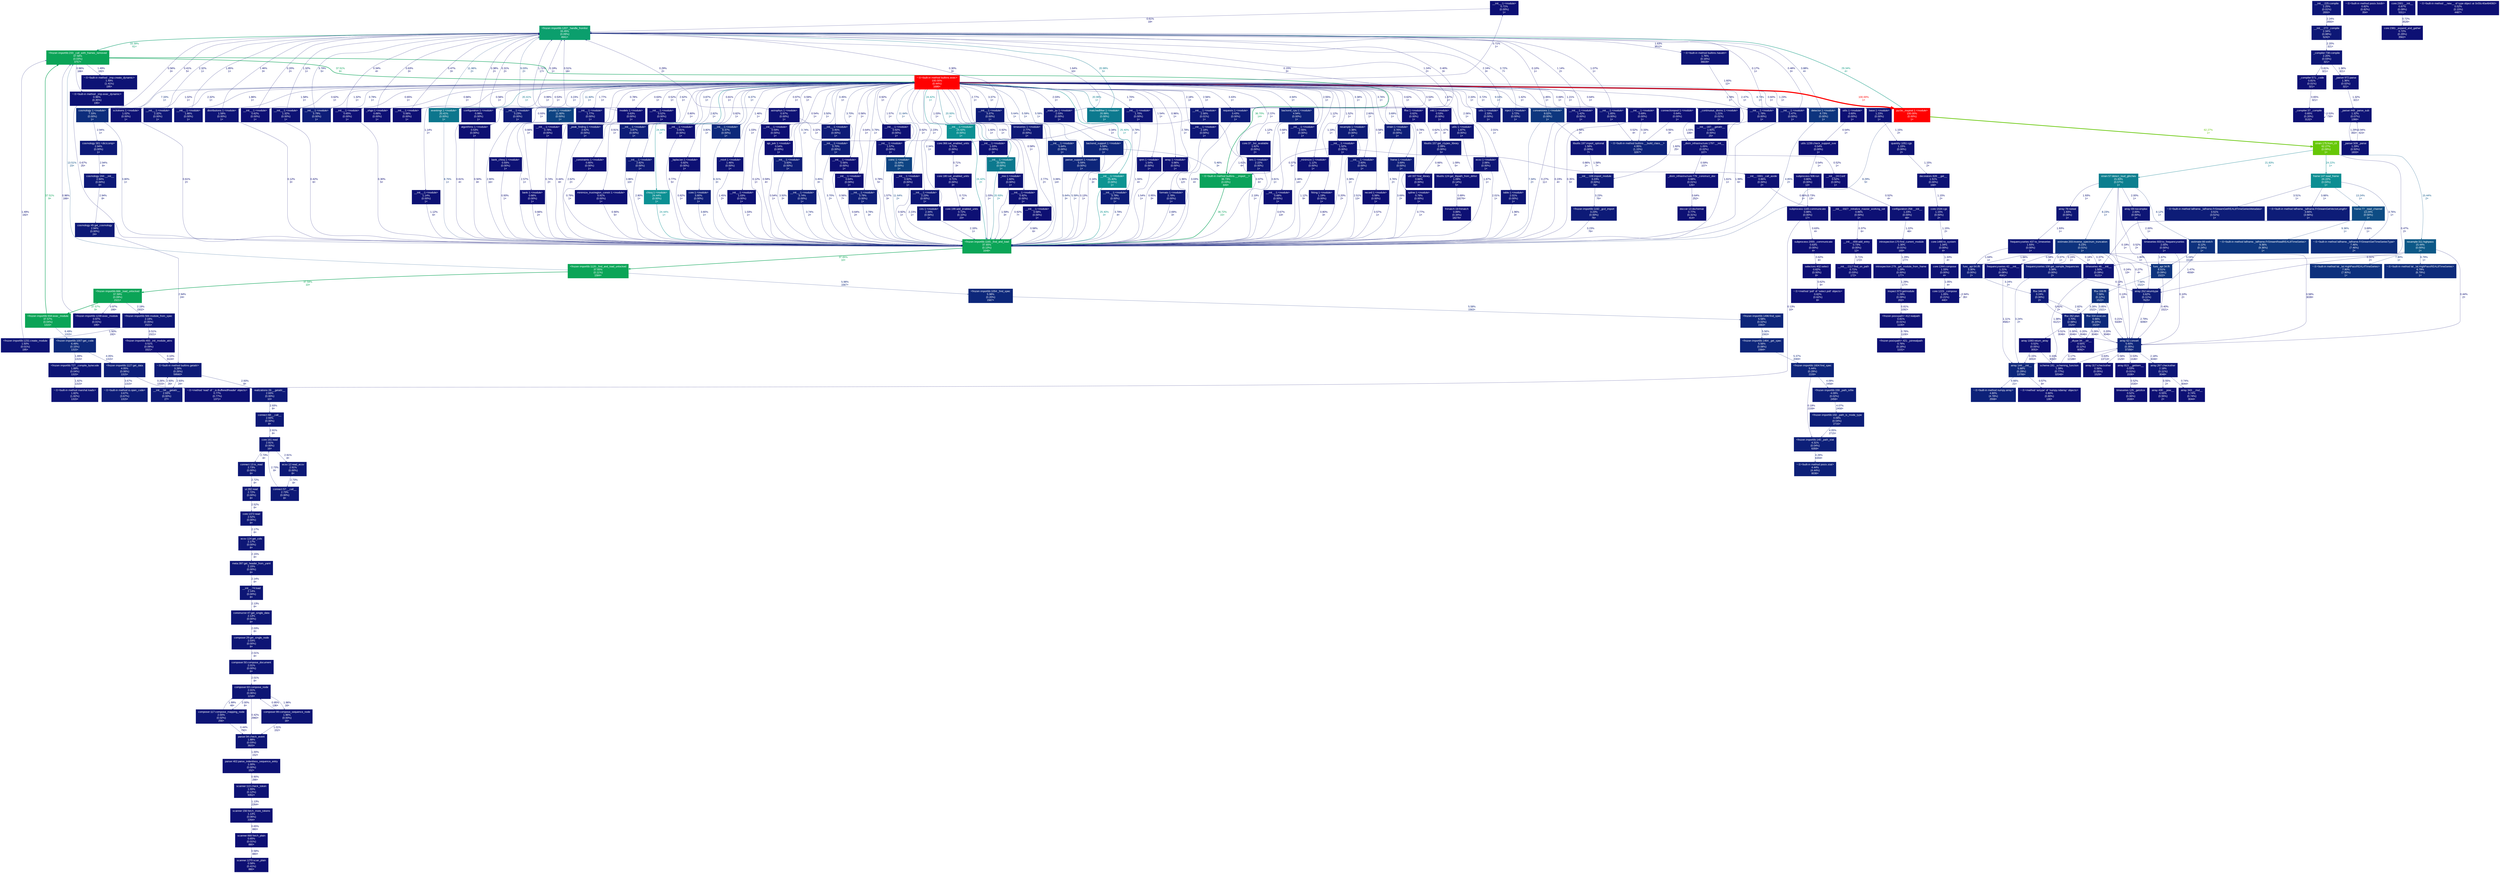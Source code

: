 digraph {
	graph [fontname=Arial, nodesep=0.125, ranksep=0.25];
	node [fontcolor=white, fontname=Arial, height=0, shape=box, style=filled, width=0];
	edge [fontname=Arial];
	23 [color="#0d1074", fontcolor="#ffffff", fontsize="10.00", label="__init__:1:<module>\n0.71%\n(0.00%)\n1×", tooltip="/work/pi_ccapano_umassd_edu/nperla_umassd_edu/envs/pycbc/lib/python3.11/site-packages/numpy/core/__init__.py"];
	23 -> 346 [arrowsize="0.35", color="#0d0f74", fontcolor="#0d0f74", fontsize="10.00", label="0.61%\n19×", labeldistance="0.50", penwidth="0.50"];
	34 [color="#0d1074", fontcolor="#ffffff", fontsize="10.00", label="<frozen posixpath>:421:_joinrealpath\n0.76%\n(0.18%)\n1101×", tooltip="<frozen posixpath>"];
	35 [color="#0d1074", fontcolor="#ffffff", fontsize="10.00", label="<frozen posixpath>:412:realpath\n0.81%\n(0.01%)\n1100×", tooltip="<frozen posixpath>"];
	35 -> 34 [arrowsize="0.35", color="#0d1074", fontcolor="#0d1074", fontsize="10.00", label="0.76%\n1100×", labeldistance="0.50", penwidth="0.50"];
	36 [color="#0d1274", fontcolor="#ffffff", fontsize="10.00", label="inspect:973:getmodule\n1.29%\n(0.09%)\n202×", tooltip="/work/pi_ccapano_umassd_edu/nperla_umassd_edu/envs/pycbc/lib/python3.11/inspect.py"];
	36 -> 35 [arrowsize="0.35", color="#0d1074", fontcolor="#0d1074", fontsize="10.00", label="0.81%\n1092×", labeldistance="0.50", penwidth="0.50"];
	82 [color="#0d1675", fontcolor="#ffffff", fontsize="10.00", label="libutils:157:get_ctypes_library\n2.09%\n(0.00%)\n5×", tooltip="/work/pi_ccapano_umassd_edu/nperla_umassd_edu/envs/pycbc/lib/python3.11/site-packages/pycbc/libutils.py"];
	82 -> 83 [arrowsize="0.35", color="#0d1174", fontcolor="#0d1174", fontsize="10.00", label="1.09%\n5×", labeldistance="0.50", penwidth="0.50"];
	82 -> 3479 [arrowsize="0.35", color="#0d0f74", fontcolor="#0d0f74", fontsize="10.00", label="0.66%\n3×", labeldistance="0.50", penwidth="0.50"];
	83 [color="#0d1174", fontcolor="#ffffff", fontsize="10.00", label="libutils:124:get_libpath_from_dirlist\n1.09%\n(0.14%)\n5×", tooltip="/work/pi_ccapano_umassd_edu/nperla_umassd_edu/envs/pycbc/lib/python3.11/site-packages/pycbc/libutils.py"];
	83 -> 96 [arrowsize="0.35", color="#0d1074", fontcolor="#0d1074", fontsize="10.00", label="0.89%\n18276×", labeldistance="0.50", penwidth="0.50"];
	86 [color="#0d1074", fontcolor="#ffffff", fontsize="10.00", label="__init__:2117:find_on_path\n0.71%\n(0.03%)\n172×", tooltip="/work/pi_ccapano_umassd_edu/nperla_umassd_edu/envs/pycbc/lib/python3.11/site-packages/pkg_resources/__init__.py"];
	96 [color="#0d1074", fontcolor="#ffffff", fontsize="10.00", label="fnmatch:19:fnmatch\n0.89%\n(0.34%)\n18276×", tooltip="/work/pi_ccapano_umassd_edu/nperla_umassd_edu/envs/pycbc/lib/python3.11/fnmatch.py"];
	121 [color="#0d347e", fontcolor="#ffffff", fontsize="10.00", label="detector:1:<module>\n8.73%\n(0.00%)\n1×", tooltip="/work/pi_ccapano_umassd_edu/nperla_umassd_edu/envs/pycbc/lib/python3.11/site-packages/pycbc/detector.py"];
	121 -> 346 [arrowsize="0.35", color="#0d1d78", fontcolor="#0d1d78", fontsize="10.00", label="3.88%\n4×", labeldistance="0.50", penwidth="0.50"];
	121 -> 1118 [arrowsize="0.35", color="#0d2279", fontcolor="#0d2279", fontsize="10.00", label="4.85%\n2×", labeldistance="0.50", penwidth="0.50"];
	125 [color="#0d1475", fontcolor="#ffffff", fontsize="10.00", label="__init__:1:<module>\n1.77%\n(0.00%)\n1×", tooltip="/work/pi_ccapano_umassd_edu/nperla_umassd_edu/envs/pycbc/lib/python3.11/site-packages/numpy/__init__.py"];
	125 -> 346 [arrowsize="0.35", color="#0d1475", fontcolor="#0d1475", fontsize="10.00", label="1.71%\n17×", labeldistance="0.50", penwidth="0.50"];
	147 [color="#0d0f74", fontcolor="#ffffff", fontsize="10.00", label="utils:1:<module>\n0.60%\n(0.00%)\n1×", tooltip="/work/pi_ccapano_umassd_edu/nperla_umassd_edu/envs/pycbc/lib/python3.11/site-packages/numpy/testing/_private/utils.py"];
	147 -> 3481 [arrowsize="0.35", color="#0d0f73", fontcolor="#0d0f73", fontsize="10.00", label="0.54%\n1×", labeldistance="0.50", penwidth="0.50"];
	180 [color="#0d1174", fontcolor="#ffffff", fontsize="10.00", label="~:0:<built-in method _imp.exec_dynamic>\n0.96%\n(0.35%)\n195×", tooltip="~"];
	180 -> 1118 [arrowsize="0.35", color="#0d0f74", fontcolor="#0d0f74", fontsize="10.00", label="0.67%\n25×", labeldistance="0.50", penwidth="0.50"];
	183 [color="#0d1375", fontcolor="#ffffff", fontsize="10.00", label="~:0:<built-in method _imp.create_dynamic>\n1.49%\n(1.41%)\n195×", tooltip="~"];
	202 [color="#0d2279", fontcolor="#ffffff", fontsize="10.00", label="~:0:<built-in method builtins.__build_class__>\n4.95%\n(1.15%)\n3267×", tooltip="~"];
	202 -> 3558 [arrowsize="0.35", color="#0d0f73", fontcolor="#0d0f73", fontsize="10.00", label="0.52%\n1×", labeldistance="0.50", penwidth="0.50"];
	296 [color="#0d247a", fontcolor="#ffffff", fontsize="10.00", label="<frozen importlib:1604:find_spec\n5.44%\n(0.29%)\n2159×", tooltip="<frozen importlib._bootstrap_external>"];
	296 -> 336 [arrowsize="0.35", color="#0d1e78", fontcolor="#0d1e78", fontsize="10.00", label="4.09%\n2458×", labeldistance="0.50", penwidth="0.50"];
	296 -> 338 [arrowsize="0.35", color="#0d0e73", fontcolor="#0d0e73", fontsize="10.00", label="0.19%\n2159×", labeldistance="0.50", penwidth="0.50"];
	297 [color="#0d257a", fontcolor="#ffffff", fontsize="10.00", label="<frozen importlib:1464:_get_spec\n5.56%\n(0.08%)\n1564×", tooltip="<frozen importlib._bootstrap_external>"];
	297 -> 296 [arrowsize="0.35", color="#0d247a", fontcolor="#0d247a", fontsize="10.00", label="5.37%\n2069×", labeldistance="0.50", penwidth="0.50"];
	305 [color="#0d257a", fontcolor="#ffffff", fontsize="10.00", label="<frozen importlib:1496:find_spec\n5.58%\n(0.02%)\n1563×", tooltip="<frozen importlib._bootstrap_external>"];
	305 -> 297 [arrowsize="0.35", color="#0d257a", fontcolor="#0d257a", fontsize="10.00", label="5.56%\n1563×", labeldistance="0.50", penwidth="0.50"];
	306 [color="#0d277a", fontcolor="#ffffff", fontsize="10.00", label="<frozen importlib:1054:_find_spec\n5.98%\n(0.20%)\n1567×", tooltip="<frozen importlib._bootstrap>"];
	306 -> 305 [arrowsize="0.35", color="#0d257a", fontcolor="#0d257a", fontsize="10.00", label="5.58%\n1563×", labeldistance="0.50", penwidth="0.50"];
	312 [color="#0d1174", fontcolor="#ffffff", fontsize="10.00", label="<frozen importlib:1239:exec_module\n0.97%\n(0.01%)\n195×", tooltip="<frozen importlib._bootstrap_external>"];
	312 -> 1427 [arrowsize="0.35", color="#0d1174", fontcolor="#0d1174", fontsize="10.00", label="0.96%\n166×", labeldistance="0.50", penwidth="0.50"];
	313 [color="#0ba457", fontcolor="#ffffff", fontsize="10.00", label="<frozen importlib:666:_load_unlocked\n37.59%\n(0.09%)\n1521×", tooltip="<frozen importlib._bootstrap>"];
	313 -> 312 [arrowsize="0.35", color="#0d1174", fontcolor="#0d1174", fontsize="10.00", label="0.97%\n166×", labeldistance="0.50", penwidth="0.50"];
	313 -> 315 [arrowsize="0.35", color="#0d1676", fontcolor="#0d1676", fontsize="10.00", label="2.19%\n1502×", labeldistance="0.50", penwidth="0.50"];
	313 -> 324 [arrowsize="0.61", color="#0ba457", fontcolor="#0ba457", fontsize="10.00", label="37.57%\n9×", labeldistance="1.50", penwidth="1.50"];
	314 [color="#0d1375", fontcolor="#ffffff", fontsize="10.00", label="<frozen importlib:1231:create_module\n1.50%\n(0.01%)\n195×", tooltip="<frozen importlib._bootstrap_external>"];
	314 -> 1427 [arrowsize="0.35", color="#0d1375", fontcolor="#0d1375", fontsize="10.00", label="1.49%\n192×", labeldistance="0.50", penwidth="0.50"];
	315 [color="#0d1676", fontcolor="#ffffff", fontsize="10.00", label="<frozen importlib:566:module_from_spec\n2.19%\n(0.05%)\n1521×", tooltip="<frozen importlib._bootstrap>"];
	315 -> 314 [arrowsize="0.35", color="#0d1375", fontcolor="#0d1375", fontsize="10.00", label="1.50%\n192×", labeldistance="0.50", penwidth="0.50"];
	315 -> 1325 [arrowsize="0.35", color="#0d0f73", fontcolor="#0d0f73", fontsize="10.00", label="0.51%\n1521×", labeldistance="0.50", penwidth="0.50"];
	318 [color="#0d297b", fontcolor="#ffffff", fontsize="10.00", label="<frozen importlib:1007:get_code\n6.49%\n(0.15%)\n1315×", tooltip="<frozen importlib._bootstrap_external>"];
	318 -> 321 [arrowsize="0.35", color="#0d1e78", fontcolor="#0d1e78", fontsize="10.00", label="4.05%\n1315×", labeldistance="0.50", penwidth="0.50"];
	318 -> 327 [arrowsize="0.35", color="#0d1575", fontcolor="#0d1575", fontsize="10.00", label="1.89%\n1315×", labeldistance="0.50", penwidth="0.50"];
	321 [color="#0d1e78", fontcolor="#ffffff", fontsize="10.00", label="<frozen importlib:1127:get_data\n4.05%\n(0.06%)\n1315×", tooltip="<frozen importlib._bootstrap_external>"];
	321 -> 1636 [arrowsize="0.35", color="#0d0e73", fontcolor="#0d0e73", fontsize="10.00", label="0.26%\n1315×", labeldistance="0.50", penwidth="0.50"];
	321 -> 1649 [arrowsize="0.35", color="#0d1c77", fontcolor="#0d1c77", fontsize="10.00", label="3.67%\n1315×", labeldistance="0.50", penwidth="0.50"];
	324 [color="#0ba457", fontcolor="#ffffff", fontsize="10.00", label="<frozen importlib:934:exec_module\n37.57%\n(0.04%)\n1315×", tooltip="<frozen importlib._bootstrap_external>"];
	324 -> 318 [arrowsize="0.35", color="#0d297b", fontcolor="#0d297b", fontsize="10.00", label="6.49%\n1315×", labeldistance="0.50", penwidth="0.50"];
	324 -> 1427 [arrowsize="0.61", color="#0ba458", fontcolor="#0ba458", fontsize="10.00", label="37.51%\n9×", labeldistance="1.50", penwidth="1.50"];
	327 [color="#0d1575", fontcolor="#ffffff", fontsize="10.00", label="<frozen importlib:727:_compile_bytecode\n1.89%\n(0.04%)\n1315×", tooltip="<frozen importlib._bootstrap_external>"];
	327 -> 1729 [arrowsize="0.35", color="#0d1475", fontcolor="#0d1475", fontsize="10.00", label="1.82%\n1315×", labeldistance="0.50", penwidth="0.50"];
	336 [color="#0d1e78", fontcolor="#ffffff", fontsize="10.00", label="<frozen importlib:159:_path_isfile\n4.09%\n(0.02%)\n2458×", tooltip="<frozen importlib._bootstrap_external>"];
	336 -> 337 [arrowsize="0.35", color="#0d1e78", fontcolor="#0d1e78", fontsize="10.00", label="4.07%\n2458×", labeldistance="0.50", penwidth="0.50"];
	337 [color="#0d1e78", fontcolor="#ffffff", fontsize="10.00", label="<frozen importlib:150:_path_is_mode_type\n4.09%\n(0.04%)\n2715×", tooltip="<frozen importlib._bootstrap_external>"];
	337 -> 338 [arrowsize="0.35", color="#0d1e78", fontcolor="#0d1e78", fontsize="10.00", label="4.05%\n2715×", labeldistance="0.50", penwidth="0.50"];
	338 [color="#0d1f78", fontcolor="#ffffff", fontsize="10.00", label="<frozen importlib:140:_path_stat\n4.31%\n(0.04%)\n6359×", tooltip="<frozen importlib._bootstrap_external>"];
	338 -> 1665 [arrowsize="0.35", color="#0d1f78", fontcolor="#0d1f78", fontsize="10.00", label="4.28%\n6359×", labeldistance="0.50", penwidth="0.50"];
	346 [color="#0b9f6d", fontcolor="#ffffff", fontsize="10.00", label="<frozen importlib:1207:_handle_fromlist\n33.45%\n(0.09%)\n4941×", tooltip="<frozen importlib._bootstrap>"];
	346 -> 1427 [arrowsize="0.58", color="#0b9f6d", fontcolor="#0b9f6d", fontsize="10.00", label="33.39%\n61×", labeldistance="1.34", penwidth="1.34"];
	346 -> 2105 [arrowsize="0.35", color="#0d1475", fontcolor="#0d1475", fontsize="10.00", label="1.63%\n9512×", labeldistance="0.50", penwidth="0.50"];
	347 [color="#0ba35c", fontcolor="#ffffff", fontsize="10.00", label="~:0:<built-in method builtins.__import__>\n36.73%\n(0.03%)\n849×", tooltip="~"];
	347 -> 1118 [arrowsize="0.61", color="#0ba35c", fontcolor="#0ba35c", fontsize="10.00", label="36.72%\n15×", labeldistance="1.47", penwidth="1.47"];
	364 [color="#ff0000", fontcolor="#ffffff", fontsize="10.00", label="pycbc_inspiral:1:<module>\n100.00%\n(0.00%)\n1×", tooltip="/work/pi_ccapano_umassd_edu/nperla_umassd_edu/envs/pycbc/bin/pycbc_inspiral"];
	364 -> 346 [arrowsize="0.54", color="#0c9981", fontcolor="#0c9981", fontsize="10.00", label="29.34%\n4×", labeldistance="1.17", penwidth="1.17"];
	364 -> 1118 [arrowsize="0.35", color="#0d327d", fontcolor="#0d327d", fontsize="10.00", label="8.29%\n5×", labeldistance="0.50", penwidth="0.50"];
	364 -> 2136 [arrowsize="0.79", color="#66c708", fontcolor="#66c708", fontsize="10.00", label="62.27%\n1×", labeldistance="2.49", penwidth="2.49"];
	369 [color="#0d0f73", fontcolor="#ffffff", fontsize="10.00", label="__init__:1:<module>\n0.52%\n(0.00%)\n1×", tooltip="/work/pi_ccapano_umassd_edu/nperla_umassd_edu/envs/pycbc/lib/python3.11/site-packages/numpy/lib/__init__.py"];
	369 -> 346 [arrowsize="0.35", color="#0d0f73", fontcolor="#0d0f73", fontsize="10.00", label="0.51%\n18×", labeldistance="0.50", penwidth="0.50"];
	396 [color="#0d0f74", fontcolor="#ffffff", fontsize="10.00", label="__init__:1:<module>\n0.65%\n(0.00%)\n1×", tooltip="/work/pi_ccapano_umassd_edu/nperla_umassd_edu/envs/pycbc/lib/python3.11/site-packages/h5py/__init__.py"];
	396 -> 346 [arrowsize="0.35", color="#0d0e73", fontcolor="#0d0e73", fontsize="10.00", label="0.34%\n4×", labeldistance="0.50", penwidth="0.50"];
	396 -> 1118 [arrowsize="0.35", color="#0d0e73", fontcolor="#0d0e73", fontsize="10.00", label="0.30%\n5×", labeldistance="0.50", penwidth="0.50"];
	397 [color="#0d1174", fontcolor="#ffffff", fontsize="10.00", label="array:1:<module>\n0.96%\n(0.00%)\n1×", tooltip="/work/pi_ccapano_umassd_edu/nperla_umassd_edu/envs/pycbc/lib/python3.11/site-packages/pycbc/types/array.py"];
	397 -> 1118 [arrowsize="0.35", color="#0d1174", fontcolor="#0d1174", fontsize="10.00", label="0.95%\n3×", labeldistance="0.50", penwidth="0.50"];
	401 [color="#0d1575", fontcolor="#ffffff", fontsize="10.00", label="timeseries:933:to_frequencyseries\n2.00%\n(0.00%)\n1×", tooltip="/work/pi_ccapano_umassd_edu/nperla_umassd_edu/envs/pycbc/lib/python3.11/site-packages/pycbc/types/timeseries.py"];
	401 -> 2211 [arrowsize="0.35", color="#0d0d73", fontcolor="#0d0d73", fontsize="10.00", label="0.15%\n1×", labeldistance="0.50", penwidth="0.50"];
	401 -> 2213 [arrowsize="0.35", color="#0d1475", fontcolor="#0d1475", fontsize="10.00", label="1.67%\n1×", labeldistance="0.50", penwidth="0.50"];
	401 -> 3489 [arrowsize="0.35", color="#0d0d73", fontcolor="#0d0d73", fontsize="10.00", label="0.10%\n2×", labeldistance="0.50", penwidth="0.50"];
	402 [color="#0d1575", fontcolor="#ffffff", fontsize="10.00", label="frequencyseries:437:to_timeseries\n1.93%\n(0.00%)\n1×", tooltip="/work/pi_ccapano_umassd_edu/nperla_umassd_edu/envs/pycbc/lib/python3.11/site-packages/pycbc/types/frequencyseries.py"];
	402 -> 2210 [arrowsize="0.35", color="#0d0d73", fontcolor="#0d0d73", fontsize="10.00", label="0.18%\n1×", labeldistance="0.50", penwidth="0.50"];
	402 -> 2214 [arrowsize="0.35", color="#0d1475", fontcolor="#0d1475", fontsize="10.00", label="1.64%\n1×", labeldistance="0.50", penwidth="0.50"];
	417 [color="#0d0f73", fontcolor="#ffffff", fontsize="10.00", label="mkl:1:<module>\n0.53%\n(0.00%)\n1×", tooltip="/work/pi_ccapano_umassd_edu/nperla_umassd_edu/envs/pycbc/lib/python3.11/site-packages/pycbc/fft/mkl.py"];
	417 -> 82 [arrowsize="0.35", color="#0d1375", fontcolor="#0d1375", fontsize="10.00", label="1.47%\n3×", labeldistance="0.50", penwidth="0.50"];
	418 [color="#0d1475", fontcolor="#ffffff", fontsize="10.00", label="__init__:1:<module>\n1.85%\n(0.00%)\n1×", tooltip="/work/pi_ccapano_umassd_edu/nperla_umassd_edu/envs/pycbc/lib/python3.11/site-packages/astropy/__init__.py"];
	418 -> 202 [arrowsize="0.35", color="#0d0f73", fontcolor="#0d0f73", fontsize="10.00", label="0.52%\n4×", labeldistance="0.50", penwidth="0.50"];
	418 -> 346 [arrowsize="0.35", color="#0d1174", fontcolor="#0d1174", fontsize="10.00", label="1.07%\n1×", labeldistance="0.50", penwidth="0.50"];
	418 -> 1118 [arrowsize="0.35", color="#0d0e73", fontcolor="#0d0e73", fontsize="10.00", label="0.23%\n4×", labeldistance="0.50", penwidth="0.50"];
	419 [color="#0d0f74", fontcolor="#ffffff", fontsize="10.00", label="fftw:1:<module>\n0.62%\n(0.00%)\n1×", tooltip="/work/pi_ccapano_umassd_edu/nperla_umassd_edu/envs/pycbc/lib/python3.11/site-packages/pycbc/fft/fftw.py"];
	419 -> 82 [arrowsize="0.35", color="#0d0f74", fontcolor="#0d0f74", fontsize="10.00", label="0.62%\n2×", labeldistance="0.50", penwidth="0.50"];
	420 [color="#0c768d", fontcolor="#ffffff", fontsize="10.00", label="eventmgr:1:<module>\n20.41%\n(0.00%)\n1×", tooltip="/work/pi_ccapano_umassd_edu/nperla_umassd_edu/envs/pycbc/lib/python3.11/site-packages/pycbc/events/eventmgr.py"];
	420 -> 346 [arrowsize="0.35", color="#0d4382", fontcolor="#0d4382", fontsize="10.00", label="11.66%\n2×", labeldistance="0.50", penwidth="0.50"];
	420 -> 1118 [arrowsize="0.35", color="#0d347e", fontcolor="#0d347e", fontsize="10.00", label="8.75%\n1×", labeldistance="0.50", penwidth="0.50"];
	421 [color="#0c798e", fontcolor="#ffffff", fontsize="10.00", label="matchedfilter:1:<module>\n20.99%\n(0.00%)\n1×", tooltip="/work/pi_ccapano_umassd_edu/nperla_umassd_edu/envs/pycbc/lib/python3.11/site-packages/pycbc/filter/matchedfilter.py"];
	421 -> 346 [arrowsize="0.46", color="#0c798e", fontcolor="#0c798e", fontsize="10.00", label="20.99%\n5×", labeldistance="0.84", penwidth="0.84"];
	423 [color="#0d1174", fontcolor="#ffffff", fontsize="10.00", label="configuration:1:<module>\n0.99%\n(0.00%)\n1×", tooltip="/work/pi_ccapano_umassd_edu/nperla_umassd_edu/envs/pycbc/lib/python3.11/site-packages/astropy/config/configuration.py"];
	423 -> 346 [arrowsize="0.35", color="#0d0e73", fontcolor="#0d0e73", fontsize="10.00", label="0.38%\n2×", labeldistance="0.50", penwidth="0.50"];
	423 -> 1118 [arrowsize="0.35", color="#0d0f74", fontcolor="#0d0f74", fontsize="10.00", label="0.61%\n4×", labeldistance="0.50", penwidth="0.50"];
	424 [color="#0d1274", fontcolor="#ffffff", fontsize="10.00", label="configuration:258:__init__\n1.23%\n(0.00%)\n48×", tooltip="/work/pi_ccapano_umassd_edu/nperla_umassd_edu/envs/pycbc/lib/python3.11/site-packages/astropy/config/configuration.py"];
	424 -> 2218 [arrowsize="0.35", color="#0d1274", fontcolor="#0d1274", fontsize="10.00", label="1.22%\n48×", labeldistance="0.50", penwidth="0.50"];
	437 [color="#0d1876", fontcolor="#ffffff", fontsize="10.00", label="formats:1:<module>\n2.78%\n(0.00%)\n1×", tooltip="/work/pi_ccapano_umassd_edu/nperla_umassd_edu/envs/pycbc/lib/python3.11/site-packages/astropy/time/formats.py"];
	437 -> 1118 [arrowsize="0.35", color="#0d1876", fontcolor="#0d1876", fontsize="10.00", label="2.69%\n3×", labeldistance="0.50", penwidth="0.50"];
	449 [color="#0d1174", fontcolor="#ffffff", fontsize="10.00", label="astrophys:1:<module>\n0.97%\n(0.00%)\n1×", tooltip="/work/pi_ccapano_umassd_edu/nperla_umassd_edu/envs/pycbc/lib/python3.11/site-packages/astropy/units/astrophys.py"];
	449 -> 346 [arrowsize="0.35", color="#0d0e73", fontcolor="#0d0e73", fontsize="10.00", label="0.29%\n2×", labeldistance="0.50", penwidth="0.50"];
	449 -> 1118 [arrowsize="0.35", color="#0d0d73", fontcolor="#0d0d73", fontsize="10.00", label="0.12%\n1×", labeldistance="0.50", penwidth="0.50"];
	449 -> 6603 [arrowsize="0.35", color="#0d0e73", fontcolor="#0d0e73", fontsize="10.00", label="0.32%\n1×", labeldistance="0.50", penwidth="0.50"];
	463 [color="#0d1a77", fontcolor="#ffffff", fontsize="10.00", label="__init__:1:<module>\n3.23%\n(0.00%)\n1×", tooltip="/work/pi_ccapano_umassd_edu/nperla_umassd_edu/envs/pycbc/lib/python3.11/site-packages/astropy/coordinates/builtin_frames/__init__.py"];
	463 -> 346 [arrowsize="0.35", color="#0d0e73", fontcolor="#0d0e73", fontsize="10.00", label="0.31%\n2×", labeldistance="0.50", penwidth="0.50"];
	463 -> 1118 [arrowsize="0.35", color="#0d1976", fontcolor="#0d1976", fontsize="10.00", label="2.90%\n16×", labeldistance="0.50", penwidth="0.50"];
	465 [color="#0d1776", fontcolor="#ffffff", fontsize="10.00", label="utils:1:<module>\n2.33%\n(0.00%)\n1×", tooltip="/work/pi_ccapano_umassd_edu/nperla_umassd_edu/envs/pycbc/lib/python3.11/site-packages/astropy/coordinates/builtin_frames/utils.py"];
	465 -> 346 [arrowsize="0.35", color="#0d1676", fontcolor="#0d1676", fontsize="10.00", label="2.24%\n3×", labeldistance="0.50", penwidth="0.50"];
	467 [color="#0d1676", fontcolor="#ffffff", fontsize="10.00", label="__init__:1:<module>\n2.18%\n(0.00%)\n1×", tooltip="/work/pi_ccapano_umassd_edu/nperla_umassd_edu/envs/pycbc/lib/python3.11/site-packages/astropy/table/__init__.py"];
	467 -> 1118 [arrowsize="0.35", color="#0d1575", fontcolor="#0d1575", fontsize="10.00", label="1.96%\n12×", labeldistance="0.50", penwidth="0.50"];
	468 [color="#0d1676", fontcolor="#ffffff", fontsize="10.00", label="iers:1:<module>\n2.22%\n(0.00%)\n1×", tooltip="/work/pi_ccapano_umassd_edu/nperla_umassd_edu/envs/pycbc/lib/python3.11/site-packages/astropy/utils/iers/iers.py"];
	468 -> 1118 [arrowsize="0.35", color="#0d1676", fontcolor="#0d1676", fontsize="10.00", label="2.19%\n1×", labeldistance="0.50", penwidth="0.50"];
	478 [color="#0d1074", fontcolor="#ffffff", fontsize="10.00", label="__init__:1:<module>\n0.68%\n(0.00%)\n1×", tooltip="/work/pi_ccapano_umassd_edu/nperla_umassd_edu/envs/pycbc/lib/python3.11/site-packages/astropy/io/ascii/__init__.py"];
	478 -> 1118 [arrowsize="0.35", color="#0d1074", fontcolor="#0d1074", fontsize="10.00", label="0.67%\n13×", labeldistance="0.50", penwidth="0.50"];
	508 [color="#0d1776", fontcolor="#ffffff", fontsize="10.00", label="__init__:1:<module>\n2.55%\n(0.00%)\n1×", tooltip="/work/pi_ccapano_umassd_edu/nperla_umassd_edu/envs/pycbc/lib/python3.11/site-packages/scipy/optimize/__init__.py"];
	508 -> 1118 [arrowsize="0.35", color="#0d1776", fontcolor="#0d1776", fontsize="10.00", label="2.48%\n14×", labeldistance="0.50", penwidth="0.50"];
	509 [color="#0d4382", fontcolor="#ffffff", fontsize="10.00", label="pnutils:1:<module>\n11.60%\n(0.00%)\n1×", tooltip="/work/pi_ccapano_umassd_edu/nperla_umassd_edu/envs/pycbc/lib/python3.11/site-packages/pycbc/pnutils.py"];
	509 -> 346 [arrowsize="0.35", color="#0d367e", fontcolor="#0d367e", fontsize="10.00", label="9.03%\n2×", labeldistance="0.50", penwidth="0.50"];
	509 -> 1118 [arrowsize="0.35", color="#0d1876", fontcolor="#0d1876", fontsize="10.00", label="2.57%\n1×", labeldistance="0.50", penwidth="0.50"];
	511 [color="#0d1174", fontcolor="#ffffff", fontsize="10.00", label="_minimize:1:<module>\n1.12%\n(0.00%)\n1×", tooltip="/work/pi_ccapano_umassd_edu/nperla_umassd_edu/envs/pycbc/lib/python3.11/site-packages/scipy/optimize/_minimize.py"];
	511 -> 1118 [arrowsize="0.35", color="#0d1174", fontcolor="#0d1174", fontsize="10.00", label="1.12%\n9×", labeldistance="0.50", penwidth="0.50"];
	519 [color="#0d367e", fontcolor="#ffffff", fontsize="10.00", label="conversions:1:<module>\n9.02%\n(0.00%)\n1×", tooltip="/work/pi_ccapano_umassd_edu/nperla_umassd_edu/envs/pycbc/lib/python3.11/site-packages/pycbc/conversions.py"];
	519 -> 346 [arrowsize="0.35", color="#0d0d73", fontcolor="#0d0d73", fontsize="10.00", label="0.10%\n1×", labeldistance="0.50", penwidth="0.50"];
	519 -> 1118 [arrowsize="0.35", color="#0d2d7c", fontcolor="#0d2d7c", fontsize="10.00", label="7.34%\n2×", labeldistance="0.50", penwidth="0.50"];
	519 -> 7440 [arrowsize="0.35", color="#0d1375", fontcolor="#0d1375", fontsize="10.00", label="1.58%\n2×", labeldistance="0.50", penwidth="0.50"];
	527 [color="#0d1274", fontcolor="#ffffff", fontsize="10.00", label="base:1:<module>\n1.23%\n(0.00%)\n1×", tooltip="/work/pi_ccapano_umassd_edu/nperla_umassd_edu/envs/pycbc/lib/python3.11/site-packages/astropy/cosmology/flrw/base.py"];
	527 -> 3593 [arrowsize="0.35", color="#0d1274", fontcolor="#0d1274", fontsize="10.00", label="1.15%\n2×", labeldistance="0.50", penwidth="0.50"];
	529 [color="#0d1274", fontcolor="#ffffff", fontsize="10.00", label="fitting:1:<module>\n1.19%\n(0.00%)\n1×", tooltip="/work/pi_ccapano_umassd_edu/nperla_umassd_edu/envs/pycbc/lib/python3.11/site-packages/astropy/modeling/fitting.py"];
	529 -> 1118 [arrowsize="0.35", color="#0d1074", fontcolor="#0d1074", fontsize="10.00", label="0.80%\n3×", labeldistance="0.50", penwidth="0.50"];
	538 [color="#0d0f74", fontcolor="#ffffff", fontsize="10.00", label="models:1:<module>\n0.63%\n(0.00%)\n1×", tooltip="/work/pi_ccapano_umassd_edu/nperla_umassd_edu/envs/pycbc/lib/python3.11/site-packages/astropy/modeling/models.py"];
	538 -> 346 [arrowsize="0.35", color="#0d0e73", fontcolor="#0d0e73", fontsize="10.00", label="0.19%\n1×", labeldistance="0.50", penwidth="0.50"];
	538 -> 1118 [arrowsize="0.35", color="#0d0f73", fontcolor="#0d0f73", fontsize="10.00", label="0.44%\n8×", labeldistance="0.50", penwidth="0.50"];
	544 [color="#0d1375", fontcolor="#ffffff", fontsize="10.00", label="__init__:1:<module>\n1.52%\n(0.00%)\n1×", tooltip="/work/pi_ccapano_umassd_edu/nperla_umassd_edu/envs/pycbc/lib/python3.11/site-packages/pkg_resources/__init__.py"];
	544 -> 347 [arrowsize="0.35", color="#0d0e73", fontcolor="#0d0e73", fontsize="10.00", label="0.37%\n5×", labeldistance="0.50", penwidth="0.50"];
	544 -> 1118 [arrowsize="0.35", color="#0d0e73", fontcolor="#0d0e73", fontsize="10.00", label="0.20%\n2×", labeldistance="0.50", penwidth="0.50"];
	544 -> 3820 [arrowsize="0.35", color="#0d1074", fontcolor="#0d1074", fontsize="10.00", label="0.86%\n2×", labeldistance="0.50", penwidth="0.50"];
	553 [color="#0d1b77", fontcolor="#ffffff", fontsize="10.00", label="__init__:1:<module>\n3.37%\n(0.00%)\n1×", tooltip="/work/pi_ccapano_umassd_edu/nperla_umassd_edu/envs/pycbc/lib/python3.11/site-packages/scipy/signal/__init__.py"];
	553 -> 346 [arrowsize="0.35", color="#0d0e73", fontcolor="#0d0e73", fontsize="10.00", label="0.30%\n3×", labeldistance="0.50", penwidth="0.50"];
	553 -> 1118 [arrowsize="0.35", color="#0d1a77", fontcolor="#0d1a77", fontsize="10.00", label="3.06%\n14×", labeldistance="0.50", penwidth="0.50"];
	554 [color="#0d1b77", fontcolor="#ffffff", fontsize="10.00", label="resample:1:<module>\n3.38%\n(0.00%)\n1×", tooltip="/work/pi_ccapano_umassd_edu/nperla_umassd_edu/envs/pycbc/lib/python3.11/site-packages/pycbc/filter/resample.py"];
	554 -> 1118 [arrowsize="0.35", color="#0d1b77", fontcolor="#0d1b77", fontsize="10.00", label="3.38%\n1×", labeldistance="0.50", penwidth="0.50"];
	564 [color="#0d1876", fontcolor="#ffffff", fontsize="10.00", label="__init__:1:<module>\n2.60%\n(0.00%)\n1×", tooltip="/work/pi_ccapano_umassd_edu/nperla_umassd_edu/envs/pycbc/lib/python3.11/site-packages/scipy/stats/__init__.py"];
	564 -> 1118 [arrowsize="0.35", color="#0d1776", fontcolor="#0d1776", fontsize="10.00", label="2.51%\n13×", labeldistance="0.50", penwidth="0.50"];
	565 [color="#0d1575", fontcolor="#ffffff", fontsize="10.00", label="_stats_py:1:<module>\n2.03%\n(0.00%)\n1×", tooltip="/work/pi_ccapano_umassd_edu/nperla_umassd_edu/envs/pycbc/lib/python3.11/site-packages/scipy/stats/_stats_py.py"];
	565 -> 346 [arrowsize="0.35", color="#0d1475", fontcolor="#0d1475", fontsize="10.00", label="1.64%\n10×", labeldistance="0.50", penwidth="0.50"];
	565 -> 1118 [arrowsize="0.35", color="#0d0d73", fontcolor="#0d0d73", fontsize="10.00", label="0.16%\n3×", labeldistance="0.50", penwidth="0.50"];
	568 [color="#0d1274", fontcolor="#ffffff", fontsize="10.00", label="_continuous_distns:1:<module>\n1.21%\n(0.01%)\n1×", tooltip="/work/pi_ccapano_umassd_edu/nperla_umassd_edu/envs/pycbc/lib/python3.11/site-packages/scipy/stats/_continuous_distns.py"];
	568 -> 3007 [arrowsize="0.35", color="#0d1174", fontcolor="#0d1174", fontsize="10.00", label="1.03%\n106×", labeldistance="0.50", penwidth="0.50"];
	569 [color="#0d1475", fontcolor="#ffffff", fontsize="10.00", label="__init__:1:<module>\n1.70%\n(0.00%)\n1×", tooltip="/work/pi_ccapano_umassd_edu/nperla_umassd_edu/envs/pycbc/lib/python3.11/site-packages/requests/__init__.py"];
	569 -> 346 [arrowsize="0.35", color="#0d0d73", fontcolor="#0d0d73", fontsize="10.00", label="0.15%\n3×", labeldistance="0.50", penwidth="0.50"];
	569 -> 1118 [arrowsize="0.35", color="#0d1375", fontcolor="#0d1375", fontsize="10.00", label="1.55%\n4×", labeldistance="0.50", penwidth="0.50"];
	578 [color="#0d0f73", fontcolor="#ffffff", fontsize="10.00", label="record:1:<module>\n0.58%\n(0.00%)\n1×", tooltip="/work/pi_ccapano_umassd_edu/nperla_umassd_edu/envs/pycbc/lib/python3.11/site-packages/pycbc/io/record.py"];
	578 -> 1118 [arrowsize="0.35", color="#0d0f73", fontcolor="#0d0f73", fontsize="10.00", label="0.57%\n1×", labeldistance="0.50", penwidth="0.50"];
	588 [color="#0d1d78", fontcolor="#ffffff", fontsize="10.00", label="strain:1:<module>\n3.76%\n(0.00%)\n1×", tooltip="/work/pi_ccapano_umassd_edu/nperla_umassd_edu/envs/pycbc/lib/python3.11/site-packages/pycbc/strain/strain.py"];
	588 -> 1118 [arrowsize="0.35", color="#0d1d78", fontcolor="#0d1d78", fontsize="10.00", label="3.76%\n2×", labeldistance="0.50", penwidth="0.50"];
	589 [color="#0d1c77", fontcolor="#ffffff", fontsize="10.00", label="frame:1:<module>\n3.69%\n(0.00%)\n1×", tooltip="/work/pi_ccapano_umassd_edu/nperla_umassd_edu/envs/pycbc/lib/python3.11/site-packages/pycbc/frame/frame.py"];
	589 -> 1118 [arrowsize="0.35", color="#0d1c77", fontcolor="#0d1c77", fontsize="10.00", label="3.69%\n2×", labeldistance="0.50", penwidth="0.50"];
	590 [color="#0d1d78", fontcolor="#ffffff", fontsize="10.00", label="inject:1:<module>\n3.72%\n(0.00%)\n1×", tooltip="/work/pi_ccapano_umassd_edu/nperla_umassd_edu/envs/pycbc/lib/python3.11/site-packages/pycbc/inject/inject.py"];
	590 -> 346 [arrowsize="0.35", color="#0d1d78", fontcolor="#0d1d78", fontsize="10.00", label="3.72%\n7×", labeldistance="0.50", penwidth="0.50"];
	591 [color="#0d1b77", fontcolor="#ffffff", fontsize="10.00", label="requests:1:<module>\n3.43%\n(0.00%)\n1×", tooltip="/work/pi_ccapano_umassd_edu/nperla_umassd_edu/envs/pycbc/lib/python3.11/site-packages/igwn_auth_utils/requests.py"];
	591 -> 346 [arrowsize="0.35", color="#0d0e73", fontcolor="#0d0e73", fontsize="10.00", label="0.40%\n3×", labeldistance="0.50", penwidth="0.50"];
	591 -> 1118 [arrowsize="0.35", color="#0d1a77", fontcolor="#0d1a77", fontsize="10.00", label="3.03%\n4×", labeldistance="0.50", penwidth="0.50"];
	601 [color="#0d1174", fontcolor="#ffffff", fontsize="10.00", label="__init__:1:<module>\n1.14%\n(0.00%)\n1×", tooltip="/work/pi_ccapano_umassd_edu/nperla_umassd_edu/envs/pycbc/lib/python3.11/site-packages/urllib3/__init__.py"];
	601 -> 1118 [arrowsize="0.35", color="#0d1174", fontcolor="#0d1174", fontsize="10.00", label="1.12%\n6×", labeldistance="0.50", penwidth="0.50"];
	614 [color="#0d0f73", fontcolor="#ffffff", fontsize="10.00", label="algorithms:1:<module>\n0.53%\n(0.00%)\n1×", tooltip="/work/pi_ccapano_umassd_edu/nperla_umassd_edu/envs/pycbc/lib/python3.11/site-packages/jwt/algorithms.py"];
	614 -> 1118 [arrowsize="0.35", color="#0d0f73", fontcolor="#0d0f73", fontsize="10.00", label="0.50%\n8×", labeldistance="0.50", penwidth="0.50"];
	615 [color="#0d1174", fontcolor="#ffffff", fontsize="10.00", label="scitokens:1:<module>\n1.02%\n(0.00%)\n1×", tooltip="/work/pi_ccapano_umassd_edu/nperla_umassd_edu/envs/pycbc/lib/python3.11/site-packages/scitokens/scitokens.py"];
	615 -> 346 [arrowsize="0.35", color="#0d0e73", fontcolor="#0d0e73", fontsize="10.00", label="0.41%\n5×", labeldistance="0.50", penwidth="0.50"];
	615 -> 1118 [arrowsize="0.35", color="#0d0f74", fontcolor="#0d0f74", fontsize="10.00", label="0.61%\n2×", labeldistance="0.50", penwidth="0.50"];
	684 [color="#0d1174", fontcolor="#ffffff", fontsize="10.00", label="bank_chisq:1:<module>\n0.93%\n(0.00%)\n1×", tooltip="/work/pi_ccapano_umassd_edu/nperla_umassd_edu/envs/pycbc/lib/python3.11/site-packages/pycbc/vetoes/bank_chisq.py"];
	684 -> 1118 [arrowsize="0.35", color="#0d1174", fontcolor="#0d1174", fontsize="10.00", label="0.93%\n1×", labeldistance="0.50", penwidth="0.50"];
	707 [color="#0d0f74", fontcolor="#ffffff", fontsize="10.00", label="bank:1:<module>\n0.66%\n(0.00%)\n1×", tooltip="/work/pi_ccapano_umassd_edu/nperla_umassd_edu/envs/pycbc/lib/python3.11/site-packages/pycbc/waveform/bank.py"];
	707 -> 1118 [arrowsize="0.35", color="#0d0f74", fontcolor="#0d0f74", fontsize="10.00", label="0.66%\n2×", labeldistance="0.50", penwidth="0.50"];
	737 [color="#0d1375", fontcolor="#ffffff", fontsize="10.00", label="distributions:1:<module>\n1.58%\n(0.00%)\n1×", tooltip="/work/pi_ccapano_umassd_edu/nperla_umassd_edu/envs/pycbc/lib/python3.11/site-packages/scipy/stats/distributions.py"];
	737 -> 346 [arrowsize="0.35", color="#0d1375", fontcolor="#0d1375", fontsize="10.00", label="1.46%\n3×", labeldistance="0.50", penwidth="0.50"];
	737 -> 1118 [arrowsize="0.35", color="#0d0d73", fontcolor="#0d0d73", fontsize="10.00", label="0.12%\n3×", labeldistance="0.50", penwidth="0.50"];
	742 [color="#0d1876", fontcolor="#ffffff", fontsize="10.00", label="_peak_finding:1:<module>\n2.62%\n(0.00%)\n1×", tooltip="/work/pi_ccapano_umassd_edu/nperla_umassd_edu/envs/pycbc/lib/python3.11/site-packages/scipy/signal/_peak_finding.py"];
	742 -> 1118 [arrowsize="0.35", color="#0d1876", fontcolor="#0d1876", fontsize="10.00", label="2.62%\n2×", labeldistance="0.50", penwidth="0.50"];
	760 [color="#0d1375", fontcolor="#ffffff", fontsize="10.00", label="qnm:1:<module>\n1.54%\n(0.00%)\n1×", tooltip="/work/pi_ccapano_umassd_edu/nperla_umassd_edu/envs/pycbc/lib/python3.11/site-packages/pykerr/qnm.py"];
	760 -> 1118 [arrowsize="0.35", color="#0d1375", fontcolor="#0d1375", fontsize="10.00", label="1.54%\n1×", labeldistance="0.50", penwidth="0.50"];
	770 [color="#0d1074", fontcolor="#ffffff", fontsize="10.00", label="__init__:1:<module>\n0.69%\n(0.00%)\n1×", tooltip="/work/pi_ccapano_umassd_edu/nperla_umassd_edu/envs/pycbc/lib/python3.11/site-packages/astropy/nddata/__init__.py"];
	770 -> 202 [arrowsize="0.35", color="#0d0e73", fontcolor="#0d0e73", fontsize="10.00", label="0.33%\n1×", labeldistance="0.50", penwidth="0.50"];
	770 -> 1118 [arrowsize="0.35", color="#0d0e73", fontcolor="#0d0e73", fontsize="10.00", label="0.35%\n5×", labeldistance="0.50", penwidth="0.50"];
	783 [color="#0d1074", fontcolor="#ffffff", fontsize="10.00", label="spline:1:<module>\n0.78%\n(0.00%)\n1×", tooltip="/work/pi_ccapano_umassd_edu/nperla_umassd_edu/envs/pycbc/lib/python3.11/site-packages/astropy/modeling/spline.py"];
	783 -> 1118 [arrowsize="0.35", color="#0d1074", fontcolor="#0d1074", fontsize="10.00", label="0.77%\n1×", labeldistance="0.50", penwidth="0.50"];
	784 [color="#0d1676", fontcolor="#ffffff", fontsize="10.00", label="__init__:1:<module>\n2.32%\n(0.00%)\n1×", tooltip="/work/pi_ccapano_umassd_edu/nperla_umassd_edu/envs/pycbc/lib/python3.11/site-packages/astropy/cosmology/io/__init__.py"];
	784 -> 346 [arrowsize="0.35", color="#0d1676", fontcolor="#0d1676", fontsize="10.00", label="2.32%\n1×", labeldistance="0.50", penwidth="0.50"];
	785 [color="#0d1475", fontcolor="#ffffff", fontsize="10.00", label="__init__:1:<module>\n1.86%\n(0.00%)\n1×", tooltip="/work/pi_ccapano_umassd_edu/nperla_umassd_edu/envs/pycbc/lib/python3.11/site-packages/astropy/modeling/__init__.py"];
	785 -> 346 [arrowsize="0.35", color="#0d1475", fontcolor="#0d1475", fontsize="10.00", label="1.85%\n1×", labeldistance="0.50", penwidth="0.50"];
	786 [color="#0d1575", fontcolor="#ffffff", fontsize="10.00", label="utils:1:<module>\n1.87%\n(0.00%)\n1×", tooltip="/work/pi_ccapano_umassd_edu/nperla_umassd_edu/envs/pycbc/lib/python3.11/site-packages/astropy/cosmology/io/utils.py"];
	786 -> 1118 [arrowsize="0.35", color="#0d1575", fontcolor="#0d1575", fontsize="10.00", label="1.87%\n1×", labeldistance="0.50", penwidth="0.50"];
	787 [color="#0d1575", fontcolor="#ffffff", fontsize="10.00", label="ecsv:1:<module>\n2.06%\n(0.00%)\n1×", tooltip="/work/pi_ccapano_umassd_edu/nperla_umassd_edu/envs/pycbc/lib/python3.11/site-packages/astropy/cosmology/io/ecsv.py"];
	787 -> 1118 [arrowsize="0.35", color="#0d1575", fontcolor="#0d1575", fontsize="10.00", label="2.01%\n1×", labeldistance="0.50", penwidth="0.50"];
	788 [color="#0d1575", fontcolor="#ffffff", fontsize="10.00", label="table:1:<module>\n2.01%\n(0.00%)\n1×", tooltip="/work/pi_ccapano_umassd_edu/nperla_umassd_edu/envs/pycbc/lib/python3.11/site-packages/astropy/cosmology/io/table.py"];
	788 -> 1118 [arrowsize="0.35", color="#0d1575", fontcolor="#0d1575", fontsize="10.00", label="1.96%\n3×", labeldistance="0.50", penwidth="0.50"];
	796 [color="#0d1274", fontcolor="#ffffff", fontsize="10.00", label="__init__:1:<module>\n1.32%\n(0.00%)\n1×", tooltip="/work/pi_ccapano_umassd_edu/nperla_umassd_edu/envs/pycbc/lib/python3.11/site-packages/astropy/cosmology/flrw/__init__.py"];
	796 -> 346 [arrowsize="0.35", color="#0d1274", fontcolor="#0d1274", fontsize="10.00", label="1.32%\n1×", labeldistance="0.50", penwidth="0.50"];
	818 [color="#0d1d78", fontcolor="#ffffff", fontsize="10.00", label="__init__:1:<module>\n3.79%\n(0.00%)\n1×", tooltip="/work/pi_ccapano_umassd_edu/nperla_umassd_edu/envs/pycbc/lib/python3.11/site-packages/astropy/cosmology/__init__.py"];
	818 -> 346 [arrowsize="0.35", color="#0d1d78", fontcolor="#0d1d78", fontsize="10.00", label="3.79%\n5×", labeldistance="0.50", penwidth="0.50"];
	834 [color="#0d0f74", fontcolor="#ffffff", fontsize="10.00", label="__init__:1:<module>\n0.62%\n(0.00%)\n1×", tooltip="/work/pi_ccapano_umassd_edu/nperla_umassd_edu/envs/pycbc/lib/python3.11/site-packages/scipy/spatial/__init__.py"];
	834 -> 346 [arrowsize="0.35", color="#0d0e73", fontcolor="#0d0e73", fontsize="10.00", label="0.20%\n2×", labeldistance="0.50", penwidth="0.50"];
	834 -> 1118 [arrowsize="0.35", color="#0d0e73", fontcolor="#0d0e73", fontsize="10.00", label="0.42%\n6×", labeldistance="0.50", penwidth="0.50"];
	867 [color="#0d0f74", fontcolor="#ffffff", fontsize="10.00", label="_shgo:1:<module>\n0.66%\n(0.00%)\n1×", tooltip="/work/pi_ccapano_umassd_edu/nperla_umassd_edu/envs/pycbc/lib/python3.11/site-packages/scipy/optimize/_shgo.py"];
	867 -> 346 [arrowsize="0.35", color="#0d0f74", fontcolor="#0d0f74", fontsize="10.00", label="0.63%\n3×", labeldistance="0.50", penwidth="0.50"];
	873 [color="#0d2d7c", fontcolor="#ffffff", fontsize="10.00", label="cosmology:1:<module>\n7.33%\n(0.00%)\n1×", tooltip="/work/pi_ccapano_umassd_edu/nperla_umassd_edu/envs/pycbc/lib/python3.11/site-packages/pycbc/cosmology.py"];
	873 -> 346 [arrowsize="0.35", color="#0d0f73", fontcolor="#0d0f73", fontsize="10.00", label="0.56%\n3×", labeldistance="0.50", penwidth="0.50"];
	873 -> 1118 [arrowsize="0.35", color="#0d1d78", fontcolor="#0d1d78", fontsize="10.00", label="3.80%\n1×", labeldistance="0.50", penwidth="0.50"];
	873 -> 5414 [arrowsize="0.35", color="#0d1977", fontcolor="#0d1977", fontsize="10.00", label="2.94%\n1×", labeldistance="0.50", penwidth="0.50"];
	885 [color="#0d1074", fontcolor="#ffffff", fontsize="10.00", label="__init__:1:<module>\n0.78%\n(0.00%)\n1×", tooltip="/work/pi_ccapano_umassd_edu/nperla_umassd_edu/envs/pycbc/lib/python3.11/site-packages/numpy/testing/__init__.py"];
	885 -> 1118 [arrowsize="0.35", color="#0d1074", fontcolor="#0d1074", fontsize="10.00", label="0.74%\n2×", labeldistance="0.50", penwidth="0.50"];
	901 [color="#0d1074", fontcolor="#ffffff", fontsize="10.00", label="_constraints:1:<module>\n0.80%\n(0.00%)\n1×", tooltip="/work/pi_ccapano_umassd_edu/nperla_umassd_edu/envs/pycbc/lib/python3.11/site-packages/scipy/optimize/_constraints.py"];
	901 -> 1118 [arrowsize="0.35", color="#0d1074", fontcolor="#0d1074", fontsize="10.00", label="0.79%\n1×", labeldistance="0.50", penwidth="0.50"];
	902 [color="#0d1074", fontcolor="#ffffff", fontsize="10.00", label="minimize_trustregion_constr:1:<module>\n0.91%\n(0.00%)\n1×", tooltip="/work/pi_ccapano_umassd_edu/nperla_umassd_edu/envs/pycbc/lib/python3.11/site-packages/scipy/optimize/_trustregion_constr/minimize_trustregion_constr.py"];
	902 -> 1118 [arrowsize="0.35", color="#0d1074", fontcolor="#0d1074", fontsize="10.00", label="0.90%\n5×", labeldistance="0.50", penwidth="0.50"];
	938 [color="#0d0f73", fontcolor="#ffffff", fontsize="10.00", label="__init__:1:<module>\n0.56%\n(0.00%)\n1×", tooltip="/work/pi_ccapano_umassd_edu/nperla_umassd_edu/envs/pycbc/lib/python3.11/site-packages/astropy/io/fits/__init__.py"];
	938 -> 346 [arrowsize="0.35", color="#0d0f73", fontcolor="#0d0f73", fontsize="10.00", label="0.47%\n3×", labeldistance="0.50", penwidth="0.50"];
	970 [color="#0d1d78", fontcolor="#ffffff", fontsize="10.00", label="__init__:1:<module>\n3.87%\n(0.00%)\n1×", tooltip="/work/pi_ccapano_umassd_edu/nperla_umassd_edu/envs/pycbc/lib/python3.11/site-packages/astropy/coordinates/__init__.py"];
	970 -> 1118 [arrowsize="0.35", color="#0d1d78", fontcolor="#0d1d78", fontsize="10.00", label="3.86%\n10×", labeldistance="0.50", penwidth="0.50"];
	977 [color="#0d1976", fontcolor="#ffffff", fontsize="10.00", label="__init__:1:<module>\n2.82%\n(0.00%)\n1×", tooltip="/work/pi_ccapano_umassd_edu/nperla_umassd_edu/envs/pycbc/lib/python3.11/site-packages/astropy/time/__init__.py"];
	977 -> 1118 [arrowsize="0.35", color="#0d1976", fontcolor="#0d1976", fontsize="10.00", label="2.80%\n1×", labeldistance="0.50", penwidth="0.50"];
	981 [color="#0d1876", fontcolor="#ffffff", fontsize="10.00", label="__init__:1:<module>\n2.56%\n(0.01%)\n1×", tooltip="/work/pi_ccapano_umassd_edu/nperla_umassd_edu/envs/pycbc/lib/python3.11/site-packages/astropy/units/__init__.py"];
	981 -> 346 [arrowsize="0.35", color="#0d1274", fontcolor="#0d1274", fontsize="10.00", label="1.24%\n2×", labeldistance="0.50", penwidth="0.50"];
	981 -> 1118 [arrowsize="0.35", color="#0d1174", fontcolor="#0d1174", fontsize="10.00", label="0.97%\n6×", labeldistance="0.50", penwidth="0.50"];
	981 -> 6603 [arrowsize="0.35", color="#0d0e73", fontcolor="#0d0e73", fontsize="10.00", label="0.34%\n1×", labeldistance="0.50", penwidth="0.50"];
	986 [color="#0d1274", fontcolor="#ffffff", fontsize="10.00", label="core:1534:cgs\n1.15%\n(0.00%)\n2×", tooltip="/work/pi_ccapano_umassd_edu/nperla_umassd_edu/envs/pycbc/lib/python3.11/site-packages/astropy/units/core.py"];
	986 -> 2655 [arrowsize="0.35", color="#0d1274", fontcolor="#0d1274", fontsize="10.00", label="1.15%\n2×", labeldistance="0.50", penwidth="0.50"];
	999 [color="#0c9093", fontcolor="#ffffff", fontsize="10.00", label="chisq:1:<module>\n24.44%\n(0.00%)\n1×", tooltip="/work/pi_ccapano_umassd_edu/nperla_umassd_edu/envs/pycbc/lib/python3.11/site-packages/pycbc/vetoes/chisq.py"];
	999 -> 1118 [arrowsize="0.49", color="#0c9093", fontcolor="#0c9093", fontsize="10.00", label="24.44%\n1×", labeldistance="0.98", penwidth="0.98"];
	1054 [color="#0d1074", fontcolor="#ffffff", fontsize="10.00", label="__init__:1:<module>\n0.81%\n(0.00%)\n1×", tooltip="/work/pi_ccapano_umassd_edu/nperla_umassd_edu/envs/pycbc/lib/python3.11/site-packages/scipy/sparse/linalg/__init__.py"];
	1054 -> 1118 [arrowsize="0.35", color="#0d1074", fontcolor="#0d1074", fontsize="10.00", label="0.77%\n5×", labeldistance="0.50", penwidth="0.50"];
	1075 [color="#0d1375", fontcolor="#ffffff", fontsize="10.00", label="__init__:1:<module>\n1.42%\n(0.00%)\n1×", tooltip="/work/pi_ccapano_umassd_edu/nperla_umassd_edu/envs/pycbc/lib/python3.11/site-packages/scipy/sparse/__init__.py"];
	1075 -> 346 [arrowsize="0.35", color="#0d1174", fontcolor="#0d1174", fontsize="10.00", label="1.14%\n2×", labeldistance="0.50", penwidth="0.50"];
	1075 -> 1118 [arrowsize="0.35", color="#0d0e73", fontcolor="#0d0e73", fontsize="10.00", label="0.27%\n11×", labeldistance="0.50", penwidth="0.50"];
	1081 [color="#0d1475", fontcolor="#ffffff", fontsize="10.00", label="__init__:1:<module>\n1.78%\n(0.00%)\n1×", tooltip="/work/pi_ccapano_umassd_edu/nperla_umassd_edu/envs/pycbc/lib/python3.11/site-packages/scipy/io/matlab/__init__.py"];
	1081 -> 346 [arrowsize="0.35", color="#0d0d73", fontcolor="#0d0d73", fontsize="10.00", label="0.17%\n1×", labeldistance="0.50", penwidth="0.50"];
	1081 -> 1118 [arrowsize="0.35", color="#0d1375", fontcolor="#0d1375", fontsize="10.00", label="1.61%\n1×", labeldistance="0.50", penwidth="0.50"];
	1082 [color="#0d1776", fontcolor="#ffffff", fontsize="10.00", label="__init__:1:<module>\n2.47%\n(0.00%)\n1×", tooltip="/work/pi_ccapano_umassd_edu/nperla_umassd_edu/envs/pycbc/lib/python3.11/site-packages/scipy/io/__init__.py"];
	1082 -> 346 [arrowsize="0.35", color="#0d0f73", fontcolor="#0d0f73", fontsize="10.00", label="0.48%\n3×", labeldistance="0.50", penwidth="0.50"];
	1082 -> 1118 [arrowsize="0.35", color="#0d1575", fontcolor="#0d1575", fontsize="10.00", label="1.99%\n6×", labeldistance="0.50", penwidth="0.50"];
	1084 [color="#0d1074", fontcolor="#ffffff", fontsize="10.00", label="_laplacian:1:<module>\n0.82%\n(0.00%)\n1×", tooltip="/work/pi_ccapano_umassd_edu/nperla_umassd_edu/envs/pycbc/lib/python3.11/site-packages/scipy/sparse/csgraph/_laplacian.py"];
	1084 -> 1118 [arrowsize="0.35", color="#0d1074", fontcolor="#0d1074", fontsize="10.00", label="0.82%\n1×", labeldistance="0.50", penwidth="0.50"];
	1090 [color="#0d1d78", fontcolor="#ffffff", fontsize="10.00", label="core:1:<module>\n3.80%\n(0.00%)\n1×", tooltip="/work/pi_ccapano_umassd_edu/nperla_umassd_edu/envs/pycbc/lib/python3.11/site-packages/pycbc/fft/core.py"];
	1090 -> 1118 [arrowsize="0.35", color="#0d1d78", fontcolor="#0d1d78", fontsize="10.00", label="3.80%\n1×", labeldistance="0.50", penwidth="0.50"];
	1116 [color="#0d1a77", fontcolor="#ffffff", fontsize="10.00", label="<frozen importlib:1192:_gcd_import\n3.23%\n(0.00%)\n76×", tooltip="<frozen importlib._bootstrap>"];
	1116 -> 1118 [arrowsize="0.35", color="#0d1a77", fontcolor="#0d1a77", fontsize="10.00", label="3.23%\n76×", labeldistance="0.50", penwidth="0.50"];
	1117 [color="#0d1a77", fontcolor="#ffffff", fontsize="10.00", label="__init__:108:import_module\n3.23%\n(0.00%)\n76×", tooltip="/work/pi_ccapano_umassd_edu/nperla_umassd_edu/envs/pycbc/lib/python3.11/importlib/__init__.py"];
	1117 -> 1116 [arrowsize="0.35", color="#0d1a77", fontcolor="#0d1a77", fontsize="10.00", label="3.23%\n76×", labeldistance="0.50", penwidth="0.50"];
	1118 [color="#0ba557", fontcolor="#ffffff", fontsize="10.00", label="<frozen importlib:1165:_find_and_load\n37.65%\n(0.13%)\n1648×", tooltip="<frozen importlib._bootstrap>"];
	1118 -> 1309 [arrowsize="0.61", color="#0ba557", fontcolor="#0ba557", fontsize="10.00", label="37.65%\n10×", labeldistance="1.51", penwidth="1.51"];
	1129 [color="#0d297b", fontcolor="#ffffff", fontsize="10.00", label="__init__:1:<module>\n6.37%\n(0.00%)\n1×", tooltip="/work/pi_ccapano_umassd_edu/nperla_umassd_edu/envs/pycbc/lib/python3.11/site-packages/pycbc/__init__.py"];
	1129 -> 1118 [arrowsize="0.35", color="#0d287b", fontcolor="#0d287b", fontsize="10.00", label="6.31%\n3×", labeldistance="0.50", penwidth="0.50"];
	1130 [color="#0d257a", fontcolor="#ffffff", fontsize="10.00", label="backend_support:1:<module>\n5.59%\n(0.00%)\n1×", tooltip="/work/pi_ccapano_umassd_edu/nperla_umassd_edu/envs/pycbc/lib/python3.11/site-packages/pycbc/fft/backend_support.py"];
	1130 -> 347 [arrowsize="0.35", color="#0d257a", fontcolor="#0d257a", fontsize="10.00", label="5.46%\n3×", labeldistance="0.50", penwidth="0.50"];
	1130 -> 1118 [arrowsize="0.35", color="#0d0d73", fontcolor="#0d0d73", fontsize="10.00", label="0.13%\n1×", labeldistance="0.50", penwidth="0.50"];
	1137 [color="#0d1375", fontcolor="#ffffff", fontsize="10.00", label="_mio4:1:<module>\n1.46%\n(0.00%)\n1×", tooltip="/work/pi_ccapano_umassd_edu/nperla_umassd_edu/envs/pycbc/lib/python3.11/site-packages/scipy/io/matlab/_mio4.py"];
	1137 -> 1118 [arrowsize="0.35", color="#0d1375", fontcolor="#0d1375", fontsize="10.00", label="1.45%\n2×", labeldistance="0.50", penwidth="0.50"];
	1167 [color="#0d0f74", fontcolor="#ffffff", fontsize="10.00", label="connectionpool:1:<module>\n0.64%\n(0.00%)\n1×", tooltip="/work/pi_ccapano_umassd_edu/nperla_umassd_edu/envs/pycbc/lib/python3.11/site-packages/urllib3/connectionpool.py"];
	1167 -> 202 [arrowsize="0.35", color="#0d0f73", fontcolor="#0d0f73", fontsize="10.00", label="0.55%\n3×", labeldistance="0.50", penwidth="0.50"];
	1179 [color="#0d1174", fontcolor="#ffffff", fontsize="10.00", label="__init__:1:<module>\n1.03%\n(0.00%)\n1×", tooltip="/work/pi_ccapano_umassd_edu/nperla_umassd_edu/envs/pycbc/lib/python3.11/site-packages/scitokens/__init__.py"];
	1179 -> 1118 [arrowsize="0.35", color="#0d1174", fontcolor="#0d1174", fontsize="10.00", label="1.03%\n1×", labeldistance="0.50", penwidth="0.50"];
	1185 [color="#0d0f74", fontcolor="#ffffff", fontsize="10.00", label="__init__:1:<module>\n0.59%\n(0.00%)\n1×", tooltip="/work/pi_ccapano_umassd_edu/nperla_umassd_edu/envs/pycbc/lib/python3.11/site-packages/jwt/__init__.py"];
	1185 -> 1118 [arrowsize="0.35", color="#0d0f73", fontcolor="#0d0f73", fontsize="10.00", label="0.59%\n4×", labeldistance="0.50", penwidth="0.50"];
	1186 [color="#0d0f73", fontcolor="#ffffff", fontsize="10.00", label="api_jwk:1:<module>\n0.54%\n(0.00%)\n1×", tooltip="/work/pi_ccapano_umassd_edu/nperla_umassd_edu/envs/pycbc/lib/python3.11/site-packages/jwt/api_jwk.py"];
	1186 -> 1118 [arrowsize="0.35", color="#0d0f73", fontcolor="#0d0f73", fontsize="10.00", label="0.54%\n1×", labeldistance="0.50", penwidth="0.50"];
	1193 [color="#0d1c77", fontcolor="#ffffff", fontsize="10.00", label="__init__:1:<module>\n3.50%\n(0.00%)\n1×", tooltip="/work/pi_ccapano_umassd_edu/nperla_umassd_edu/envs/pycbc/lib/python3.11/site-packages/gwdatafind/__init__.py"];
	1193 -> 1118 [arrowsize="0.35", color="#0d1c77", fontcolor="#0d1c77", fontsize="10.00", label="3.50%\n3×", labeldistance="0.50", penwidth="0.50"];
	1196 [color="#0d1d78", fontcolor="#ffffff", fontsize="10.00", label="__init__:1:<module>\n3.74%\n(0.00%)\n1×", tooltip="/work/pi_ccapano_umassd_edu/nperla_umassd_edu/envs/pycbc/lib/python3.11/site-packages/pycbc/inject/__init__.py"];
	1196 -> 1118 [arrowsize="0.35", color="#0d1d78", fontcolor="#0d1d78", fontsize="10.00", label="3.74%\n2×", labeldistance="0.50", penwidth="0.50"];
	1198 [color="#0d1b77", fontcolor="#ffffff", fontsize="10.00", label="__init__:1:<module>\n3.45%\n(0.00%)\n1×", tooltip="/work/pi_ccapano_umassd_edu/nperla_umassd_edu/envs/pycbc/lib/python3.11/site-packages/igwn_auth_utils/__init__.py"];
	1198 -> 1118 [arrowsize="0.35", color="#0d1b77", fontcolor="#0d1b77", fontsize="10.00", label="3.45%\n3×", labeldistance="0.50", penwidth="0.50"];
	1199 [color="#0d1d77", fontcolor="#ffffff", fontsize="10.00", label="__init__:1:<module>\n3.70%\n(0.00%)\n1×", tooltip="/work/pi_ccapano_umassd_edu/nperla_umassd_edu/envs/pycbc/lib/python3.11/site-packages/pycbc/frame/__init__.py"];
	1199 -> 1118 [arrowsize="0.35", color="#0d1d77", fontcolor="#0d1d77", fontsize="10.00", label="3.70%\n2×", labeldistance="0.50", penwidth="0.50"];
	1200 [color="#0d0f73", fontcolor="#ffffff", fontsize="10.00", label="__init__:1:<module>\n0.56%\n(0.00%)\n1×", tooltip="/work/pi_ccapano_umassd_edu/nperla_umassd_edu/envs/pycbc/lib/python3.11/site-packages/pycbc/population/__init__.py"];
	1200 -> 1118 [arrowsize="0.35", color="#0d0f73", fontcolor="#0d0f73", fontsize="10.00", label="0.56%\n7×", labeldistance="0.50", penwidth="0.50"];
	1202 [color="#0d0f74", fontcolor="#ffffff", fontsize="10.00", label="__init__:1:<module>\n0.64%\n(0.00%)\n1×", tooltip="/work/pi_ccapano_umassd_edu/nperla_umassd_edu/envs/pycbc/lib/python3.11/site-packages/pycbc/io/__init__.py"];
	1202 -> 1118 [arrowsize="0.35", color="#0d0f74", fontcolor="#0d0f74", fontsize="10.00", label="0.64%\n2×", labeldistance="0.50", penwidth="0.50"];
	1203 [color="#0d1d78", fontcolor="#ffffff", fontsize="10.00", label="__init__:1:<module>\n3.79%\n(0.00%)\n1×", tooltip="/work/pi_ccapano_umassd_edu/nperla_umassd_edu/envs/pycbc/lib/python3.11/site-packages/pycbc/strain/__init__.py"];
	1203 -> 1118 [arrowsize="0.35", color="#0d1d78", fontcolor="#0d1d78", fontsize="10.00", label="3.79%\n3×", labeldistance="0.50", penwidth="0.50"];
	1207 [color="#0d1174", fontcolor="#ffffff", fontsize="10.00", label="__init__:1:<module>\n0.92%\n(0.00%)\n1×", tooltip="/work/pi_ccapano_umassd_edu/nperla_umassd_edu/envs/pycbc/lib/python3.11/site-packages/pycbc/waveform/__init__.py"];
	1207 -> 1118 [arrowsize="0.35", color="#0d1074", fontcolor="#0d1074", fontsize="10.00", label="0.78%\n5×", labeldistance="0.50", penwidth="0.50"];
	1218 [color="#0d1375", fontcolor="#ffffff", fontsize="10.00", label="__init__:1:<module>\n1.57%\n(0.00%)\n1×", tooltip="/work/pi_ccapano_umassd_edu/nperla_umassd_edu/envs/pycbc/lib/python3.11/site-packages/pykerr/__init__.py"];
	1218 -> 1118 [arrowsize="0.35", color="#0d1375", fontcolor="#0d1375", fontsize="10.00", label="1.57%\n3×", labeldistance="0.50", penwidth="0.50"];
	1238 [color="#0d4382", fontcolor="#ffffff", fontsize="10.00", label="coinc:1:<module>\n11.64%\n(0.00%)\n1×", tooltip="/work/pi_ccapano_umassd_edu/nperla_umassd_edu/envs/pycbc/lib/python3.11/site-packages/pycbc/events/coinc.py"];
	1238 -> 1118 [arrowsize="0.35", color="#0d4382", fontcolor="#0d4382", fontsize="10.00", label="11.64%\n2×", labeldistance="0.50", penwidth="0.50"];
	1241 [color="#0d1174", fontcolor="#ffffff", fontsize="10.00", label="__init__:1:<module>\n0.92%\n(0.00%)\n1×", tooltip="/work/pi_ccapano_umassd_edu/nperla_umassd_edu/envs/pycbc/lib/python3.11/site-packages/scipy/optimize/_trustregion_constr/__init__.py"];
	1241 -> 1118 [arrowsize="0.35", color="#0d1174", fontcolor="#0d1174", fontsize="10.00", label="0.92%\n1×", labeldistance="0.50", penwidth="0.50"];
	1251 [color="#0d1676", fontcolor="#ffffff", fontsize="10.00", label="__init__:1:<module>\n2.23%\n(0.00%)\n1×", tooltip="/work/pi_ccapano_umassd_edu/nperla_umassd_edu/envs/pycbc/lib/python3.11/site-packages/astropy/utils/iers/__init__.py"];
	1251 -> 1118 [arrowsize="0.35", color="#0d1676", fontcolor="#0d1676", fontsize="10.00", label="2.23%\n1×", labeldistance="0.50", penwidth="0.50"];
	1258 [color="#0d1776", fontcolor="#ffffff", fontsize="10.00", label="cirs:1:<module>\n2.34%\n(0.00%)\n1×", tooltip="/work/pi_ccapano_umassd_edu/nperla_umassd_edu/envs/pycbc/lib/python3.11/site-packages/astropy/coordinates/builtin_frames/cirs.py"];
	1258 -> 1118 [arrowsize="0.35", color="#0d1776", fontcolor="#0d1776", fontsize="10.00", label="2.33%\n1×", labeldistance="0.50", penwidth="0.50"];
	1269 [color="#0c9093", fontcolor="#ffffff", fontsize="10.00", label="__init__:1:<module>\n24.42%\n(0.00%)\n1×", tooltip="/work/pi_ccapano_umassd_edu/nperla_umassd_edu/envs/pycbc/lib/python3.11/site-packages/pycbc/filter/__init__.py"];
	1269 -> 1118 [arrowsize="0.49", color="#0c9093", fontcolor="#0c9093", fontsize="10.00", label="24.42%\n2×", labeldistance="0.98", penwidth="0.98"];
	1270 [color="#0d1174", fontcolor="#ffffff", fontsize="10.00", label="__init__:1:<module>\n1.03%\n(0.00%)\n1×", tooltip="/work/pi_ccapano_umassd_edu/nperla_umassd_edu/envs/pycbc/lib/python3.11/site-packages/astropy/config/__init__.py"];
	1270 -> 1118 [arrowsize="0.35", color="#0d1174", fontcolor="#0d1174", fontsize="10.00", label="1.03%\n1×", labeldistance="0.50", penwidth="0.50"];
	1276 [color="#0c798e", fontcolor="#ffffff", fontsize="10.00", label="__init__:1:<module>\n20.93%\n(0.00%)\n1×", tooltip="/work/pi_ccapano_umassd_edu/nperla_umassd_edu/envs/pycbc/lib/python3.11/site-packages/pycbc/events/__init__.py"];
	1276 -> 1118 [arrowsize="0.46", color="#0c798e", fontcolor="#0c798e", fontsize="10.00", label="20.93%\n2×", labeldistance="0.84", penwidth="0.84"];
	1283 [color="#0d1375", fontcolor="#ffffff", fontsize="10.00", label="_mio:1:<module>\n1.60%\n(0.00%)\n1×", tooltip="/work/pi_ccapano_umassd_edu/nperla_umassd_edu/envs/pycbc/lib/python3.11/site-packages/scipy/io/matlab/_mio.py"];
	1283 -> 1118 [arrowsize="0.35", color="#0d1375", fontcolor="#0d1375", fontsize="10.00", label="1.59%\n3×", labeldistance="0.50", penwidth="0.50"];
	1284 [color="#0d1174", fontcolor="#ffffff", fontsize="10.00", label="__init__:1:<module>\n0.92%\n(0.00%)\n1×", tooltip="/work/pi_ccapano_umassd_edu/nperla_umassd_edu/envs/pycbc/lib/python3.11/site-packages/scipy/sparse/csgraph/__init__.py"];
	1284 -> 1118 [arrowsize="0.35", color="#0d1174", fontcolor="#0d1174", fontsize="10.00", label="0.92%\n7×", labeldistance="0.50", penwidth="0.50"];
	1287 [color="#0d0f73", fontcolor="#ffffff", fontsize="10.00", label="__init__:1:<module>\n0.58%\n(0.00%)\n1×", tooltip="/work/pi_ccapano_umassd_edu/nperla_umassd_edu/envs/pycbc/lib/python3.11/site-packages/scipy/sparse/linalg/_isolve/__init__.py"];
	1287 -> 1118 [arrowsize="0.35", color="#0d0f73", fontcolor="#0d0f73", fontsize="10.00", label="0.58%\n6×", labeldistance="0.50", penwidth="0.50"];
	1288 [color="#0d1876", fontcolor="#ffffff", fontsize="10.00", label="timeseries:1:<module>\n2.77%\n(0.00%)\n1×", tooltip="/work/pi_ccapano_umassd_edu/nperla_umassd_edu/envs/pycbc/lib/python3.11/site-packages/pycbc/types/timeseries.py"];
	1288 -> 1118 [arrowsize="0.35", color="#0d1876", fontcolor="#0d1876", fontsize="10.00", label="2.77%\n2×", labeldistance="0.50", penwidth="0.50"];
	1291 [color="#0d257a", fontcolor="#ffffff", fontsize="10.00", label="__init__:1:<module>\n5.64%\n(0.00%)\n1×", tooltip="/work/pi_ccapano_umassd_edu/nperla_umassd_edu/envs/pycbc/lib/python3.11/site-packages/pycbc/fft/__init__.py"];
	1291 -> 1118 [arrowsize="0.35", color="#0d257a", fontcolor="#0d257a", fontsize="10.00", label="5.64%\n3×", labeldistance="0.50", penwidth="0.50"];
	1292 [color="#0d257a", fontcolor="#ffffff", fontsize="10.00", label="parser_support:1:<module>\n5.59%\n(0.00%)\n1×", tooltip="/work/pi_ccapano_umassd_edu/nperla_umassd_edu/envs/pycbc/lib/python3.11/site-packages/pycbc/fft/parser_support.py"];
	1292 -> 1118 [arrowsize="0.35", color="#0d257a", fontcolor="#0d257a", fontsize="10.00", label="5.59%\n1×", labeldistance="0.50", penwidth="0.50"];
	1294 [color="#0c9492", fontcolor="#ffffff", fontsize="10.00", label="__init__:1:<module>\n25.40%\n(0.00%)\n1×", tooltip="/work/pi_ccapano_umassd_edu/nperla_umassd_edu/envs/pycbc/lib/python3.11/site-packages/pycbc/vetoes/__init__.py"];
	1294 -> 1118 [arrowsize="0.50", color="#0c9492", fontcolor="#0c9492", fontsize="10.00", label="25.40%\n3×", labeldistance="1.02", penwidth="1.02"];
	1295 [color="#0d1d78", fontcolor="#ffffff", fontsize="10.00", label="__init__:1:<module>\n3.79%\n(0.00%)\n1×", tooltip="/work/pi_ccapano_umassd_edu/nperla_umassd_edu/envs/pycbc/lib/python3.11/site-packages/pycbc/types/__init__.py"];
	1295 -> 1118 [arrowsize="0.35", color="#0d1d78", fontcolor="#0d1d78", fontsize="10.00", label="3.79%\n4×", labeldistance="0.50", penwidth="0.50"];
	1297 [color="#0d2279", fontcolor="#ffffff", fontsize="10.00", label="backend_cpu:1:<module>\n4.94%\n(0.00%)\n1×", tooltip="/work/pi_ccapano_umassd_edu/nperla_umassd_edu/envs/pycbc/lib/python3.11/site-packages/pycbc/fft/backend_cpu.py"];
	1297 -> 1118 [arrowsize="0.35", color="#0d1d78", fontcolor="#0d1d78", fontsize="10.00", label="3.81%\n1×", labeldistance="0.50", penwidth="0.50"];
	1297 -> 1870 [arrowsize="0.35", color="#0d1174", fontcolor="#0d1174", fontsize="10.00", label="1.12%\n1×", labeldistance="0.50", penwidth="0.50"];
	1309 [color="#0ba557", fontcolor="#ffffff", fontsize="10.00", label="<frozen importlib:1120:_find_and_load_unlocked\n37.65%\n(0.11%)\n1584×", tooltip="<frozen importlib._bootstrap>"];
	1309 -> 306 [arrowsize="0.35", color="#0d277a", fontcolor="#0d277a", fontsize="10.00", label="5.98%\n1567×", labeldistance="0.50", penwidth="0.50"];
	1309 -> 313 [arrowsize="0.61", color="#0ba457", fontcolor="#0ba457", fontsize="10.00", label="37.59%\n10×", labeldistance="1.50", penwidth="1.50"];
	1309 -> 1427 [arrowsize="0.37", color="#0d4d84", fontcolor="#0d4d84", fontsize="10.00", label="13.51%\n23×", labeldistance="0.54", penwidth="0.54"];
	1325 [color="#0d0f73", fontcolor="#ffffff", fontsize="10.00", label="<frozen importlib:493:_init_module_attrs\n0.51%\n(0.09%)\n1521×", tooltip="<frozen importlib._bootstrap>"];
	1325 -> 1955 [arrowsize="0.35", color="#0d0d73", fontcolor="#0d0d73", fontsize="10.00", label="0.10%\n9104×", labeldistance="0.50", penwidth="0.50"];
	1395 [color="#0d1876", fontcolor="#ffffff", fontsize="10.00", label="connect:13:io_read\n2.73%\n(0.00%)\n8×", tooltip="/work/pi_ccapano_umassd_edu/nperla_umassd_edu/envs/pycbc/lib/python3.11/site-packages/astropy/io/ascii/connect.py"];
	1395 -> 1623 [arrowsize="0.35", color="#0d1876", fontcolor="#0d1876", fontsize="10.00", label="2.72%\n8×", labeldistance="0.50", penwidth="0.50"];
	1427 [color="#0ba457", fontcolor="#ffffff", fontsize="10.00", label="<frozen importlib:233:_call_with_frames_removed\n37.58%\n(0.03%)\n3757×", tooltip="<frozen importlib._bootstrap>"];
	1427 -> 180 [arrowsize="0.35", color="#0d1174", fontcolor="#0d1174", fontsize="10.00", label="0.96%\n166×", labeldistance="0.50", penwidth="0.50"];
	1427 -> 183 [arrowsize="0.35", color="#0d1375", fontcolor="#0d1375", fontsize="10.00", label="1.49%\n192×", labeldistance="0.50", penwidth="0.50"];
	1427 -> 347 [arrowsize="0.61", color="#0ba35c", fontcolor="#0ba35c", fontsize="10.00", label="36.70%\n14×", labeldistance="1.47", penwidth="1.47"];
	1427 -> 1453 [arrowsize="0.61", color="#0ba458", fontcolor="#0ba458", fontsize="10.00", label="37.51%\n9×", labeldistance="1.50", penwidth="1.50"];
	1443 [color="#0d2179", fontcolor="#ffffff", fontsize="10.00", label="~:0:<built-in method numpy.array>\n4.80%\n(4.78%)\n2558×", tooltip="~"];
	1453 [color="#ff0000", fontcolor="#ffffff", fontsize="10.00", label="~:0:<built-in method builtins.exec>\n100.00%\n(0.44%)\n1686×", tooltip="~"];
	1453 -> 23 [arrowsize="0.35", color="#0d1074", fontcolor="#0d1074", fontsize="10.00", label="0.71%\n1×", labeldistance="0.50", penwidth="0.50"];
	1453 -> 121 [arrowsize="0.35", color="#0d347e", fontcolor="#0d347e", fontsize="10.00", label="8.73%\n1×", labeldistance="0.50", penwidth="0.50"];
	1453 -> 125 [arrowsize="0.35", color="#0d1475", fontcolor="#0d1475", fontsize="10.00", label="1.77%\n1×", labeldistance="0.50", penwidth="0.50"];
	1453 -> 147 [arrowsize="0.35", color="#0d0f74", fontcolor="#0d0f74", fontsize="10.00", label="0.60%\n1×", labeldistance="0.50", penwidth="0.50"];
	1453 -> 364 [arrowsize="1.00", color="#ff0000", fontcolor="#ff0000", fontsize="10.00", label="100.00%\n1×", labeldistance="4.00", penwidth="4.00"];
	1453 -> 369 [arrowsize="0.35", color="#0d0f73", fontcolor="#0d0f73", fontsize="10.00", label="0.52%\n1×", labeldistance="0.50", penwidth="0.50"];
	1453 -> 396 [arrowsize="0.35", color="#0d0f74", fontcolor="#0d0f74", fontsize="10.00", label="0.65%\n1×", labeldistance="0.50", penwidth="0.50"];
	1453 -> 397 [arrowsize="0.35", color="#0d1174", fontcolor="#0d1174", fontsize="10.00", label="0.96%\n1×", labeldistance="0.50", penwidth="0.50"];
	1453 -> 417 [arrowsize="0.35", color="#0d0f73", fontcolor="#0d0f73", fontsize="10.00", label="0.53%\n1×", labeldistance="0.50", penwidth="0.50"];
	1453 -> 418 [arrowsize="0.35", color="#0d1475", fontcolor="#0d1475", fontsize="10.00", label="1.85%\n1×", labeldistance="0.50", penwidth="0.50"];
	1453 -> 419 [arrowsize="0.35", color="#0d0f74", fontcolor="#0d0f74", fontsize="10.00", label="0.62%\n1×", labeldistance="0.50", penwidth="0.50"];
	1453 -> 420 [arrowsize="0.45", color="#0c768d", fontcolor="#0c768d", fontsize="10.00", label="20.41%\n1×", labeldistance="0.82", penwidth="0.82"];
	1453 -> 421 [arrowsize="0.46", color="#0c798e", fontcolor="#0c798e", fontsize="10.00", label="20.99%\n1×", labeldistance="0.84", penwidth="0.84"];
	1453 -> 423 [arrowsize="0.35", color="#0d1174", fontcolor="#0d1174", fontsize="10.00", label="0.99%\n1×", labeldistance="0.50", penwidth="0.50"];
	1453 -> 437 [arrowsize="0.35", color="#0d1876", fontcolor="#0d1876", fontsize="10.00", label="2.78%\n1×", labeldistance="0.50", penwidth="0.50"];
	1453 -> 449 [arrowsize="0.35", color="#0d1174", fontcolor="#0d1174", fontsize="10.00", label="0.97%\n1×", labeldistance="0.50", penwidth="0.50"];
	1453 -> 463 [arrowsize="0.35", color="#0d1a77", fontcolor="#0d1a77", fontsize="10.00", label="3.23%\n1×", labeldistance="0.50", penwidth="0.50"];
	1453 -> 465 [arrowsize="0.35", color="#0d1776", fontcolor="#0d1776", fontsize="10.00", label="2.33%\n1×", labeldistance="0.50", penwidth="0.50"];
	1453 -> 467 [arrowsize="0.35", color="#0d1676", fontcolor="#0d1676", fontsize="10.00", label="2.18%\n1×", labeldistance="0.50", penwidth="0.50"];
	1453 -> 468 [arrowsize="0.35", color="#0d1676", fontcolor="#0d1676", fontsize="10.00", label="2.22%\n1×", labeldistance="0.50", penwidth="0.50"];
	1453 -> 478 [arrowsize="0.35", color="#0d1074", fontcolor="#0d1074", fontsize="10.00", label="0.68%\n1×", labeldistance="0.50", penwidth="0.50"];
	1453 -> 508 [arrowsize="0.35", color="#0d1776", fontcolor="#0d1776", fontsize="10.00", label="2.55%\n1×", labeldistance="0.50", penwidth="0.50"];
	1453 -> 509 [arrowsize="0.35", color="#0d4382", fontcolor="#0d4382", fontsize="10.00", label="11.60%\n1×", labeldistance="0.50", penwidth="0.50"];
	1453 -> 511 [arrowsize="0.35", color="#0d1174", fontcolor="#0d1174", fontsize="10.00", label="1.12%\n1×", labeldistance="0.50", penwidth="0.50"];
	1453 -> 519 [arrowsize="0.35", color="#0d367e", fontcolor="#0d367e", fontsize="10.00", label="9.02%\n1×", labeldistance="0.50", penwidth="0.50"];
	1453 -> 527 [arrowsize="0.35", color="#0d1274", fontcolor="#0d1274", fontsize="10.00", label="1.23%\n1×", labeldistance="0.50", penwidth="0.50"];
	1453 -> 529 [arrowsize="0.35", color="#0d1274", fontcolor="#0d1274", fontsize="10.00", label="1.19%\n1×", labeldistance="0.50", penwidth="0.50"];
	1453 -> 538 [arrowsize="0.35", color="#0d0f74", fontcolor="#0d0f74", fontsize="10.00", label="0.63%\n1×", labeldistance="0.50", penwidth="0.50"];
	1453 -> 544 [arrowsize="0.35", color="#0d1375", fontcolor="#0d1375", fontsize="10.00", label="1.52%\n1×", labeldistance="0.50", penwidth="0.50"];
	1453 -> 553 [arrowsize="0.35", color="#0d1b77", fontcolor="#0d1b77", fontsize="10.00", label="3.37%\n1×", labeldistance="0.50", penwidth="0.50"];
	1453 -> 554 [arrowsize="0.35", color="#0d1b77", fontcolor="#0d1b77", fontsize="10.00", label="3.38%\n1×", labeldistance="0.50", penwidth="0.50"];
	1453 -> 564 [arrowsize="0.35", color="#0d1876", fontcolor="#0d1876", fontsize="10.00", label="2.60%\n1×", labeldistance="0.50", penwidth="0.50"];
	1453 -> 565 [arrowsize="0.35", color="#0d1575", fontcolor="#0d1575", fontsize="10.00", label="2.03%\n1×", labeldistance="0.50", penwidth="0.50"];
	1453 -> 568 [arrowsize="0.35", color="#0d1274", fontcolor="#0d1274", fontsize="10.00", label="1.21%\n1×", labeldistance="0.50", penwidth="0.50"];
	1453 -> 569 [arrowsize="0.35", color="#0d1475", fontcolor="#0d1475", fontsize="10.00", label="1.70%\n1×", labeldistance="0.50", penwidth="0.50"];
	1453 -> 578 [arrowsize="0.35", color="#0d0f73", fontcolor="#0d0f73", fontsize="10.00", label="0.58%\n1×", labeldistance="0.50", penwidth="0.50"];
	1453 -> 588 [arrowsize="0.35", color="#0d1d78", fontcolor="#0d1d78", fontsize="10.00", label="3.76%\n1×", labeldistance="0.50", penwidth="0.50"];
	1453 -> 589 [arrowsize="0.35", color="#0d1c77", fontcolor="#0d1c77", fontsize="10.00", label="3.69%\n1×", labeldistance="0.50", penwidth="0.50"];
	1453 -> 590 [arrowsize="0.35", color="#0d1d78", fontcolor="#0d1d78", fontsize="10.00", label="3.72%\n1×", labeldistance="0.50", penwidth="0.50"];
	1453 -> 591 [arrowsize="0.35", color="#0d1b77", fontcolor="#0d1b77", fontsize="10.00", label="3.43%\n1×", labeldistance="0.50", penwidth="0.50"];
	1453 -> 601 [arrowsize="0.35", color="#0d1174", fontcolor="#0d1174", fontsize="10.00", label="1.14%\n1×", labeldistance="0.50", penwidth="0.50"];
	1453 -> 614 [arrowsize="0.35", color="#0d0f73", fontcolor="#0d0f73", fontsize="10.00", label="0.53%\n1×", labeldistance="0.50", penwidth="0.50"];
	1453 -> 615 [arrowsize="0.35", color="#0d1174", fontcolor="#0d1174", fontsize="10.00", label="1.02%\n1×", labeldistance="0.50", penwidth="0.50"];
	1453 -> 684 [arrowsize="0.35", color="#0d1174", fontcolor="#0d1174", fontsize="10.00", label="0.93%\n1×", labeldistance="0.50", penwidth="0.50"];
	1453 -> 707 [arrowsize="0.35", color="#0d0f74", fontcolor="#0d0f74", fontsize="10.00", label="0.66%\n1×", labeldistance="0.50", penwidth="0.50"];
	1453 -> 737 [arrowsize="0.35", color="#0d1375", fontcolor="#0d1375", fontsize="10.00", label="1.58%\n1×", labeldistance="0.50", penwidth="0.50"];
	1453 -> 742 [arrowsize="0.35", color="#0d1876", fontcolor="#0d1876", fontsize="10.00", label="2.62%\n1×", labeldistance="0.50", penwidth="0.50"];
	1453 -> 760 [arrowsize="0.35", color="#0d1375", fontcolor="#0d1375", fontsize="10.00", label="1.54%\n1×", labeldistance="0.50", penwidth="0.50"];
	1453 -> 770 [arrowsize="0.35", color="#0d1074", fontcolor="#0d1074", fontsize="10.00", label="0.69%\n1×", labeldistance="0.50", penwidth="0.50"];
	1453 -> 783 [arrowsize="0.35", color="#0d1074", fontcolor="#0d1074", fontsize="10.00", label="0.78%\n1×", labeldistance="0.50", penwidth="0.50"];
	1453 -> 784 [arrowsize="0.35", color="#0d1676", fontcolor="#0d1676", fontsize="10.00", label="2.32%\n1×", labeldistance="0.50", penwidth="0.50"];
	1453 -> 785 [arrowsize="0.35", color="#0d1475", fontcolor="#0d1475", fontsize="10.00", label="1.86%\n1×", labeldistance="0.50", penwidth="0.50"];
	1453 -> 786 [arrowsize="0.35", color="#0d1575", fontcolor="#0d1575", fontsize="10.00", label="1.87%\n1×", labeldistance="0.50", penwidth="0.50"];
	1453 -> 787 [arrowsize="0.35", color="#0d1575", fontcolor="#0d1575", fontsize="10.00", label="2.06%\n1×", labeldistance="0.50", penwidth="0.50"];
	1453 -> 788 [arrowsize="0.35", color="#0d1575", fontcolor="#0d1575", fontsize="10.00", label="2.01%\n1×", labeldistance="0.50", penwidth="0.50"];
	1453 -> 796 [arrowsize="0.35", color="#0d1274", fontcolor="#0d1274", fontsize="10.00", label="1.32%\n1×", labeldistance="0.50", penwidth="0.50"];
	1453 -> 818 [arrowsize="0.35", color="#0d1d78", fontcolor="#0d1d78", fontsize="10.00", label="3.79%\n1×", labeldistance="0.50", penwidth="0.50"];
	1453 -> 834 [arrowsize="0.35", color="#0d0f74", fontcolor="#0d0f74", fontsize="10.00", label="0.62%\n1×", labeldistance="0.50", penwidth="0.50"];
	1453 -> 867 [arrowsize="0.35", color="#0d0f74", fontcolor="#0d0f74", fontsize="10.00", label="0.66%\n1×", labeldistance="0.50", penwidth="0.50"];
	1453 -> 873 [arrowsize="0.35", color="#0d2d7c", fontcolor="#0d2d7c", fontsize="10.00", label="7.33%\n1×", labeldistance="0.50", penwidth="0.50"];
	1453 -> 885 [arrowsize="0.35", color="#0d1074", fontcolor="#0d1074", fontsize="10.00", label="0.78%\n1×", labeldistance="0.50", penwidth="0.50"];
	1453 -> 901 [arrowsize="0.35", color="#0d1074", fontcolor="#0d1074", fontsize="10.00", label="0.80%\n1×", labeldistance="0.50", penwidth="0.50"];
	1453 -> 902 [arrowsize="0.35", color="#0d1074", fontcolor="#0d1074", fontsize="10.00", label="0.91%\n1×", labeldistance="0.50", penwidth="0.50"];
	1453 -> 938 [arrowsize="0.35", color="#0d0f73", fontcolor="#0d0f73", fontsize="10.00", label="0.56%\n1×", labeldistance="0.50", penwidth="0.50"];
	1453 -> 970 [arrowsize="0.35", color="#0d1d78", fontcolor="#0d1d78", fontsize="10.00", label="3.87%\n1×", labeldistance="0.50", penwidth="0.50"];
	1453 -> 977 [arrowsize="0.35", color="#0d1976", fontcolor="#0d1976", fontsize="10.00", label="2.82%\n1×", labeldistance="0.50", penwidth="0.50"];
	1453 -> 981 [arrowsize="0.35", color="#0d1876", fontcolor="#0d1876", fontsize="10.00", label="2.56%\n1×", labeldistance="0.50", penwidth="0.50"];
	1453 -> 999 [arrowsize="0.49", color="#0c9093", fontcolor="#0c9093", fontsize="10.00", label="24.44%\n1×", labeldistance="0.98", penwidth="0.98"];
	1453 -> 1054 [arrowsize="0.35", color="#0d1074", fontcolor="#0d1074", fontsize="10.00", label="0.81%\n1×", labeldistance="0.50", penwidth="0.50"];
	1453 -> 1075 [arrowsize="0.35", color="#0d1375", fontcolor="#0d1375", fontsize="10.00", label="1.42%\n1×", labeldistance="0.50", penwidth="0.50"];
	1453 -> 1081 [arrowsize="0.35", color="#0d1475", fontcolor="#0d1475", fontsize="10.00", label="1.78%\n1×", labeldistance="0.50", penwidth="0.50"];
	1453 -> 1082 [arrowsize="0.35", color="#0d1776", fontcolor="#0d1776", fontsize="10.00", label="2.47%\n1×", labeldistance="0.50", penwidth="0.50"];
	1453 -> 1084 [arrowsize="0.35", color="#0d1074", fontcolor="#0d1074", fontsize="10.00", label="0.82%\n1×", labeldistance="0.50", penwidth="0.50"];
	1453 -> 1090 [arrowsize="0.35", color="#0d1d78", fontcolor="#0d1d78", fontsize="10.00", label="3.80%\n1×", labeldistance="0.50", penwidth="0.50"];
	1453 -> 1129 [arrowsize="0.35", color="#0d297b", fontcolor="#0d297b", fontsize="10.00", label="6.37%\n1×", labeldistance="0.50", penwidth="0.50"];
	1453 -> 1130 [arrowsize="0.35", color="#0d257a", fontcolor="#0d257a", fontsize="10.00", label="5.59%\n1×", labeldistance="0.50", penwidth="0.50"];
	1453 -> 1137 [arrowsize="0.35", color="#0d1375", fontcolor="#0d1375", fontsize="10.00", label="1.46%\n1×", labeldistance="0.50", penwidth="0.50"];
	1453 -> 1167 [arrowsize="0.35", color="#0d0f74", fontcolor="#0d0f74", fontsize="10.00", label="0.64%\n1×", labeldistance="0.50", penwidth="0.50"];
	1453 -> 1179 [arrowsize="0.35", color="#0d1174", fontcolor="#0d1174", fontsize="10.00", label="1.03%\n1×", labeldistance="0.50", penwidth="0.50"];
	1453 -> 1185 [arrowsize="0.35", color="#0d0f74", fontcolor="#0d0f74", fontsize="10.00", label="0.59%\n1×", labeldistance="0.50", penwidth="0.50"];
	1453 -> 1186 [arrowsize="0.35", color="#0d0f73", fontcolor="#0d0f73", fontsize="10.00", label="0.54%\n1×", labeldistance="0.50", penwidth="0.50"];
	1453 -> 1193 [arrowsize="0.35", color="#0d1c77", fontcolor="#0d1c77", fontsize="10.00", label="3.50%\n1×", labeldistance="0.50", penwidth="0.50"];
	1453 -> 1196 [arrowsize="0.35", color="#0d1d78", fontcolor="#0d1d78", fontsize="10.00", label="3.74%\n1×", labeldistance="0.50", penwidth="0.50"];
	1453 -> 1198 [arrowsize="0.35", color="#0d1b77", fontcolor="#0d1b77", fontsize="10.00", label="3.45%\n1×", labeldistance="0.50", penwidth="0.50"];
	1453 -> 1199 [arrowsize="0.35", color="#0d1d77", fontcolor="#0d1d77", fontsize="10.00", label="3.70%\n1×", labeldistance="0.50", penwidth="0.50"];
	1453 -> 1200 [arrowsize="0.35", color="#0d0f73", fontcolor="#0d0f73", fontsize="10.00", label="0.56%\n1×", labeldistance="0.50", penwidth="0.50"];
	1453 -> 1202 [arrowsize="0.35", color="#0d0f74", fontcolor="#0d0f74", fontsize="10.00", label="0.64%\n1×", labeldistance="0.50", penwidth="0.50"];
	1453 -> 1203 [arrowsize="0.35", color="#0d1d78", fontcolor="#0d1d78", fontsize="10.00", label="3.79%\n1×", labeldistance="0.50", penwidth="0.50"];
	1453 -> 1207 [arrowsize="0.35", color="#0d1174", fontcolor="#0d1174", fontsize="10.00", label="0.92%\n1×", labeldistance="0.50", penwidth="0.50"];
	1453 -> 1218 [arrowsize="0.35", color="#0d1375", fontcolor="#0d1375", fontsize="10.00", label="1.57%\n1×", labeldistance="0.50", penwidth="0.50"];
	1453 -> 1238 [arrowsize="0.35", color="#0d4382", fontcolor="#0d4382", fontsize="10.00", label="11.64%\n1×", labeldistance="0.50", penwidth="0.50"];
	1453 -> 1241 [arrowsize="0.35", color="#0d1174", fontcolor="#0d1174", fontsize="10.00", label="0.92%\n1×", labeldistance="0.50", penwidth="0.50"];
	1453 -> 1251 [arrowsize="0.35", color="#0d1676", fontcolor="#0d1676", fontsize="10.00", label="2.23%\n1×", labeldistance="0.50", penwidth="0.50"];
	1453 -> 1258 [arrowsize="0.35", color="#0d1776", fontcolor="#0d1776", fontsize="10.00", label="2.34%\n1×", labeldistance="0.50", penwidth="0.50"];
	1453 -> 1269 [arrowsize="0.49", color="#0c9093", fontcolor="#0c9093", fontsize="10.00", label="24.42%\n1×", labeldistance="0.98", penwidth="0.98"];
	1453 -> 1270 [arrowsize="0.35", color="#0d1174", fontcolor="#0d1174", fontsize="10.00", label="1.03%\n1×", labeldistance="0.50", penwidth="0.50"];
	1453 -> 1276 [arrowsize="0.46", color="#0c798e", fontcolor="#0c798e", fontsize="10.00", label="20.93%\n1×", labeldistance="0.84", penwidth="0.84"];
	1453 -> 1283 [arrowsize="0.35", color="#0d1375", fontcolor="#0d1375", fontsize="10.00", label="1.60%\n1×", labeldistance="0.50", penwidth="0.50"];
	1453 -> 1284 [arrowsize="0.35", color="#0d1174", fontcolor="#0d1174", fontsize="10.00", label="0.92%\n1×", labeldistance="0.50", penwidth="0.50"];
	1453 -> 1287 [arrowsize="0.35", color="#0d0f73", fontcolor="#0d0f73", fontsize="10.00", label="0.58%\n1×", labeldistance="0.50", penwidth="0.50"];
	1453 -> 1288 [arrowsize="0.35", color="#0d1876", fontcolor="#0d1876", fontsize="10.00", label="2.77%\n1×", labeldistance="0.50", penwidth="0.50"];
	1453 -> 1291 [arrowsize="0.35", color="#0d257a", fontcolor="#0d257a", fontsize="10.00", label="5.64%\n1×", labeldistance="0.50", penwidth="0.50"];
	1453 -> 1292 [arrowsize="0.35", color="#0d257a", fontcolor="#0d257a", fontsize="10.00", label="5.59%\n1×", labeldistance="0.50", penwidth="0.50"];
	1453 -> 1294 [arrowsize="0.50", color="#0c9492", fontcolor="#0c9492", fontsize="10.00", label="25.40%\n1×", labeldistance="1.02", penwidth="1.02"];
	1453 -> 1295 [arrowsize="0.35", color="#0d1d78", fontcolor="#0d1d78", fontsize="10.00", label="3.79%\n1×", labeldistance="0.50", penwidth="0.50"];
	1453 -> 1297 [arrowsize="0.35", color="#0d2279", fontcolor="#0d2279", fontsize="10.00", label="4.94%\n1×", labeldistance="0.50", penwidth="0.50"];
	1510 [color="#0d1375", fontcolor="#ffffff", fontsize="10.00", label="decorators:828:__get__\n1.51%\n(0.00%)\n168×", tooltip="/work/pi_ccapano_umassd_edu/nperla_umassd_edu/envs/pycbc/lib/python3.11/site-packages/astropy/utils/decorators.py"];
	1510 -> 986 [arrowsize="0.35", color="#0d1274", fontcolor="#0d1274", fontsize="10.00", label="1.15%\n2×", labeldistance="0.50", penwidth="0.50"];
	1591 [color="#0d1676", fontcolor="#ffffff", fontsize="10.00", label="_compiler:738:compile\n2.20%\n(0.03%)\n321×", tooltip="/work/pi_ccapano_umassd_edu/nperla_umassd_edu/envs/pycbc/lib/python3.11/re/_compiler.py"];
	1591 -> 3161 [arrowsize="0.35", color="#0d1074", fontcolor="#0d1074", fontsize="10.00", label="0.81%\n321×", labeldistance="0.50", penwidth="0.50"];
	1591 -> 3349 [arrowsize="0.35", color="#0d1274", fontcolor="#0d1274", fontsize="10.00", label="1.36%\n321×", labeldistance="0.50", penwidth="0.50"];
	1593 [color="#0d0f74", fontcolor="#ffffff", fontsize="10.00", label="_compiler:37:_compile\n0.65%\n(0.20%)\n3132×", tooltip="/work/pi_ccapano_umassd_edu/nperla_umassd_edu/envs/pycbc/lib/python3.11/re/_compiler.py"];
	1593 -> 1593 [arrowsize="0.35", color="#0d0f73", fontcolor="#0d0f73", fontsize="10.00", label="0.53%\n730×", labeldistance="0.50", penwidth="0.50"];
	1622 [color="#0d1074", fontcolor="#ffffff", fontsize="10.00", label="subprocess:1165:communicate\n0.88%\n(0.00%)\n17×", tooltip="/work/pi_ccapano_umassd_edu/nperla_umassd_edu/envs/pycbc/lib/python3.11/subprocess.py"];
	1622 -> 1629 [arrowsize="0.35", color="#0d0f74", fontcolor="#0d0f74", fontsize="10.00", label="0.63%\n4×", labeldistance="0.50", penwidth="0.50"];
	1622 -> 1636 [arrowsize="0.35", color="#0d0d73", fontcolor="#0d0d73", fontsize="10.00", label="0.13%\n10×", labeldistance="0.50", penwidth="0.50"];
	1623 [color="#0d1876", fontcolor="#ffffff", fontsize="10.00", label="ui:282:read\n2.72%\n(0.00%)\n8×", tooltip="/work/pi_ccapano_umassd_edu/nperla_umassd_edu/envs/pycbc/lib/python3.11/site-packages/astropy/io/ascii/ui.py"];
	1623 -> 2132 [arrowsize="0.35", color="#0d1776", fontcolor="#0d1776", fontsize="10.00", label="2.52%\n8×", labeldistance="0.50", penwidth="0.50"];
	1629 [color="#0d0f74", fontcolor="#ffffff", fontsize="10.00", label="subprocess:2055:_communicate\n0.63%\n(0.00%)\n4×", tooltip="/work/pi_ccapano_umassd_edu/nperla_umassd_edu/envs/pycbc/lib/python3.11/subprocess.py"];
	1629 -> 3114 [arrowsize="0.35", color="#0d0f74", fontcolor="#0d0f74", fontsize="10.00", label="0.62%\n8×", labeldistance="0.50", penwidth="0.50"];
	1636 [color="#0d1074", fontcolor="#ffffff", fontsize="10.00", label="~:0:<method 'read' of '_io.BufferedReader' objects>\n0.77%\n(0.77%)\n1371×", tooltip="~"];
	1649 [color="#0d1c77", fontcolor="#ffffff", fontsize="10.00", label="~:0:<built-in method io.open_code>\n3.67%\n(3.67%)\n1315×", tooltip="~"];
	1665 [color="#0d2078", fontcolor="#ffffff", fontsize="10.00", label="~:0:<built-in method posix.stat>\n4.44%\n(4.44%)\n8036×", tooltip="~"];
	1670 [color="#0d1074", fontcolor="#ffffff", fontsize="10.00", label="~:0:<built-in method posix.listdir>\n0.82%\n(0.82%)\n354×", tooltip="~"];
	1729 [color="#0d1475", fontcolor="#ffffff", fontsize="10.00", label="~:0:<built-in method marshal.loads>\n1.82%\n(1.82%)\n1315×", tooltip="~"];
	1827 [color="#0d1675", fontcolor="#ffffff", fontsize="10.00", label="meta:397:get_header_from_yaml\n2.15%\n(0.00%)\n8×", tooltip="/work/pi_ccapano_umassd_edu/nperla_umassd_edu/envs/pycbc/lib/python3.11/site-packages/astropy/table/meta.py"];
	1827 -> 6025 [arrowsize="0.35", color="#0d1675", fontcolor="#0d1675", fontsize="10.00", label="2.14%\n8×", labeldistance="0.50", penwidth="0.50"];
	1865 [color="#0d1375", fontcolor="#ffffff", fontsize="10.00", label="scheme:191:_scheming_function\n1.39%\n(0.77%)\n32048×", tooltip="/work/pi_ccapano_umassd_edu/nperla_umassd_edu/envs/pycbc/lib/python3.11/site-packages/pycbc/scheme.py"];
	1865 -> 3489 [arrowsize="0.35", color="#0d0d73", fontcolor="#0d0d73", fontsize="10.00", label="0.17%\n12188×", labeldistance="0.50", penwidth="0.50"];
	1870 [color="#0d1375", fontcolor="#ffffff", fontsize="10.00", label="core:37:_list_available\n1.62%\n(0.00%)\n2×", tooltip="/work/pi_ccapano_umassd_edu/nperla_umassd_edu/envs/pycbc/lib/python3.11/site-packages/pycbc/fft/core.py"];
	1870 -> 347 [arrowsize="0.35", color="#0d1375", fontcolor="#0d1375", fontsize="10.00", label="1.61%\n4×", labeldistance="0.50", penwidth="0.50"];
	1874 [color="#0d317d", fontcolor="#ffffff", fontsize="10.00", label="estimate:66:welch\n8.12%\n(0.24%)\n1×", tooltip="/work/pi_ccapano_umassd_edu/nperla_umassd_edu/envs/pycbc/lib/python3.11/site-packages/pycbc/psd/estimate.py"];
	1874 -> 2213 [arrowsize="0.35", color="#0d2379", fontcolor="#0d2379", fontsize="10.00", label="5.04%\n1519×", labeldistance="0.50", penwidth="0.50"];
	1874 -> 3489 [arrowsize="0.35", color="#0d0f73", fontcolor="#0d0f73", fontsize="10.00", label="0.58%\n3039×", labeldistance="0.50", penwidth="0.50"];
	1874 -> 7293 [arrowsize="0.35", color="#0d1375", fontcolor="#0d1375", fontsize="10.00", label="1.47%\n4558×", labeldistance="0.50", penwidth="0.50"];
	1875 [color="#0d327d", fontcolor="#ffffff", fontsize="10.00", label="estimate:203:inverse_spectrum_truncation\n8.23%\n(0.01%)\n1×", tooltip="/work/pi_ccapano_umassd_edu/nperla_umassd_edu/envs/pycbc/lib/python3.11/site-packages/pycbc/psd/estimate.py"];
	1875 -> 2210 [arrowsize="0.35", color="#0d0e73", fontcolor="#0d0e73", fontsize="10.00", label="0.37%\n1×", labeldistance="0.50", penwidth="0.50"];
	1875 -> 2211 [arrowsize="0.35", color="#0d0f73", fontcolor="#0d0f73", fontsize="10.00", label="0.58%\n2×", labeldistance="0.50", penwidth="0.50"];
	1875 -> 2213 [arrowsize="0.35", color="#0d1475", fontcolor="#0d1475", fontsize="10.00", label="1.80%\n1×", labeldistance="0.50", penwidth="0.50"];
	1875 -> 2214 [arrowsize="0.35", color="#0d1475", fontcolor="#0d1475", fontsize="10.00", label="1.66%\n1×", labeldistance="0.50", penwidth="0.50"];
	1875 -> 2575 [arrowsize="0.35", color="#0d1b77", fontcolor="#0d1b77", fontsize="10.00", label="3.37%\n1×", labeldistance="0.50", penwidth="0.50"];
	1875 -> 3489 [arrowsize="0.35", color="#0d0d73", fontcolor="#0d0d73", fontsize="10.00", label="0.13%\n13×", labeldistance="0.50", penwidth="0.50"];
	1875 -> 7293 [arrowsize="0.35", color="#0d0e73", fontcolor="#0d0e73", fontsize="10.00", label="0.27%\n4×", labeldistance="0.50", penwidth="0.50"];
	1876 [color="#0c7f8f", fontcolor="#ffffff", fontsize="10.00", label="strain:57:detect_loud_glitches\n21.83%\n(0.07%)\n1×", tooltip="/work/pi_ccapano_umassd_edu/nperla_umassd_edu/envs/pycbc/lib/python3.11/site-packages/pycbc/strain/strain.py"];
	1876 -> 1874 [arrowsize="0.35", color="#0d317d", fontcolor="#0d317d", fontsize="10.00", label="8.12%\n1×", labeldistance="0.50", penwidth="0.50"];
	1876 -> 1875 [arrowsize="0.35", color="#0d327d", fontcolor="#0d327d", fontsize="10.00", label="8.23%\n1×", labeldistance="0.50", penwidth="0.50"];
	1876 -> 3489 [arrowsize="0.35", color="#0d0e73", fontcolor="#0d0e73", fontsize="10.00", label="0.24%\n13×", labeldistance="0.50", penwidth="0.50"];
	1876 -> 3502 [arrowsize="0.35", color="#0d1575", fontcolor="#0d1575", fontsize="10.00", label="2.00%\n1×", labeldistance="0.50", penwidth="0.50"];
	1876 -> 3504 [arrowsize="0.35", color="#0d1575", fontcolor="#0d1575", fontsize="10.00", label="1.93%\n1×", labeldistance="0.50", penwidth="0.50"];
	1876 -> 7293 [arrowsize="0.35", color="#0d0f73", fontcolor="#0d0f73", fontsize="10.00", label="0.52%\n2×", labeldistance="0.50", penwidth="0.50"];
	1955 [color="#0d1b77", fontcolor="#ffffff", fontsize="10.00", label="~:0:<built-in method builtins.getattr>\n3.28%\n(0.26%)\n59560×", tooltip="~"];
	1955 -> 2015 [arrowsize="0.35", color="#0d1977", fontcolor="#0d1977", fontsize="10.00", label="2.93%\n24×", labeldistance="0.50", penwidth="0.50"];
	1955 -> 2642 [arrowsize="0.35", color="#0d1977", fontcolor="#0d1977", fontsize="10.00", label="2.93%\n8×", labeldistance="0.50", penwidth="0.50"];
	1998 [color="#0d1676", fontcolor="#ffffff", fontsize="10.00", label="ecsv:124:get_cols\n2.17%\n(0.00%)\n8×", tooltip="/work/pi_ccapano_umassd_edu/nperla_umassd_edu/envs/pycbc/lib/python3.11/site-packages/astropy/io/ascii/ecsv.py"];
	1998 -> 1827 [arrowsize="0.35", color="#0d1675", fontcolor="#0d1675", fontsize="10.00", label="2.15%\n8×", labeldistance="0.50", penwidth="0.50"];
	2015 [color="#0d1977", fontcolor="#ffffff", fontsize="10.00", label="__init__:34:__getattr__\n2.93%\n(0.00%)\n27×", tooltip="/work/pi_ccapano_umassd_edu/nperla_umassd_edu/envs/pycbc/lib/python3.11/site-packages/astropy/cosmology/__init__.py"];
	2015 -> 1955 [arrowsize="0.35", color="#0d1977", fontcolor="#0d1977", fontsize="10.00", label="2.93%\n26×", labeldistance="0.50", penwidth="0.50"];
	2021 [color="#0d1977", fontcolor="#ffffff", fontsize="10.00", label="cosmology:45:get_cosmology\n2.94%\n(0.00%)\n24×", tooltip="/work/pi_ccapano_umassd_edu/nperla_umassd_edu/envs/pycbc/lib/python3.11/site-packages/pycbc/cosmology.py"];
	2021 -> 1955 [arrowsize="0.35", color="#0d1977", fontcolor="#0d1977", fontsize="10.00", label="2.94%\n24×", labeldistance="0.50", penwidth="0.50"];
	2101 [color="#0d1074", fontcolor="#ffffff", fontsize="10.00", label="__init__:3327:_initialize_master_working_set\n0.86%\n(0.00%)\n1×", tooltip="/work/pi_ccapano_umassd_edu/nperla_umassd_edu/envs/pycbc/lib/python3.11/site-packages/pkg_resources/__init__.py"];
	2101 -> 3039 [arrowsize="0.35", color="#0d0e73", fontcolor="#0d0e73", fontsize="10.00", label="0.37%\n6×", labeldistance="0.50", penwidth="0.50"];
	2105 [color="#0d1475", fontcolor="#ffffff", fontsize="10.00", label="~:0:<built-in method builtins.hasattr>\n1.76%\n(0.16%)\n36639×", tooltip="~"];
	2105 -> 7289 [arrowsize="0.35", color="#0d1375", fontcolor="#0d1375", fontsize="10.00", label="1.60%\n12×", labeldistance="0.50", penwidth="0.50"];
	2113 [color="#0d267a", fontcolor="#ffffff", fontsize="10.00", label="array:144:__init__\n5.88%\n(0.29%)\n13766×", tooltip="/work/pi_ccapano_umassd_edu/nperla_umassd_edu/envs/pycbc/lib/python3.11/site-packages/pycbc/types/array.py"];
	2113 -> 1443 [arrowsize="0.35", color="#0d2179", fontcolor="#0d2179", fontsize="10.00", label="4.66%\n21×", labeldistance="0.50", penwidth="0.50"];
	2113 -> 7843 [arrowsize="0.35", color="#0d0f73", fontcolor="#0d0f73", fontsize="10.00", label="0.57%\n8×", labeldistance="0.50", penwidth="0.50"];
	2132 [color="#0d1776", fontcolor="#ffffff", fontsize="10.00", label="core:1372:read\n2.52%\n(0.00%)\n8×", tooltip="/work/pi_ccapano_umassd_edu/nperla_umassd_edu/envs/pycbc/lib/python3.11/site-packages/astropy/io/ascii/core.py"];
	2132 -> 1998 [arrowsize="0.35", color="#0d1676", fontcolor="#0d1676", fontsize="10.00", label="2.17%\n8×", labeldistance="0.50", penwidth="0.50"];
	2136 [color="#66c708", fontcolor="#ffffff", fontsize="10.00", label="strain:175:from_cli\n62.27%\n(0.09%)\n1×", tooltip="/work/pi_ccapano_umassd_edu/nperla_umassd_edu/envs/pycbc/lib/python3.11/site-packages/pycbc/strain/strain.py"];
	2136 -> 1876 [arrowsize="0.47", color="#0c7f8f", fontcolor="#0c7f8f", fontsize="10.00", label="21.83%\n1×", labeldistance="0.87", penwidth="0.87"];
	2136 -> 2291 [arrowsize="0.39", color="#0c5887", fontcolor="#0c5887", fontsize="10.00", label="15.44%\n2×", labeldistance="0.62", penwidth="0.62"];
	2136 -> 3850 [arrowsize="0.49", color="#0c8e92", fontcolor="#0c8e92", fontsize="10.00", label="24.22%\n1×", labeldistance="0.97", penwidth="0.97"];
	2136 -> 7293 [arrowsize="0.35", color="#0d0f73", fontcolor="#0d0f73", fontsize="10.00", label="0.47%\n2×", labeldistance="0.50", penwidth="0.50"];
	2156 [color="#0d1174", fontcolor="#ffffff", fontsize="10.00", label="core:1223:_compose\n1.05%\n(0.21%)\n440×", tooltip="/work/pi_ccapano_umassd_edu/nperla_umassd_edu/envs/pycbc/lib/python3.11/site-packages/astropy/units/core.py"];
	2156 -> 2156 [arrowsize="0.35", color="#0d1174", fontcolor="#0d1174", fontsize="10.00", label="0.94%\n35×", labeldistance="0.50", penwidth="0.50"];
	2187 [color="#0d1776", fontcolor="#ffffff", fontsize="10.00", label="__init__:272:_compile\n2.34%\n(0.08%)\n5242×", tooltip="/work/pi_ccapano_umassd_edu/nperla_umassd_edu/envs/pycbc/lib/python3.11/re/__init__.py"];
	2187 -> 1591 [arrowsize="0.35", color="#0d1676", fontcolor="#0d1676", fontsize="10.00", label="2.20%\n321×", labeldistance="0.50", penwidth="0.50"];
	2206 [color="#0d0f73", fontcolor="#ffffff", fontsize="10.00", label="array:317:icheckother\n0.56%\n(0.05%)\n1529×", tooltip="/work/pi_ccapano_umassd_edu/nperla_umassd_edu/envs/pycbc/lib/python3.11/site-packages/pycbc/types/array.py"];
	2208 [color="#0d1676", fontcolor="#ffffff", fontsize="10.00", label="array:267:checkother\n2.18%\n(0.11%)\n3048×", tooltip="/work/pi_ccapano_umassd_edu/nperla_umassd_edu/envs/pycbc/lib/python3.11/site-packages/pycbc/types/array.py"];
	2208 -> 7463 [arrowsize="0.35", color="#0d1074", fontcolor="#0d1074", fontsize="10.00", label="0.74%\n3044×", labeldistance="0.50", penwidth="0.50"];
	2208 -> 7464 [arrowsize="0.35", color="#0d0f73", fontcolor="#0d0f73", fontsize="10.00", label="0.55%\n2×", labeldistance="0.50", penwidth="0.50"];
	2210 [color="#0d1375", fontcolor="#ffffff", fontsize="10.00", label="timeseries:46:__init__\n1.50%\n(0.09%)\n6121×", tooltip="/work/pi_ccapano_umassd_edu/nperla_umassd_edu/envs/pycbc/lib/python3.11/site-packages/pycbc/types/timeseries.py"];
	2210 -> 2113 [arrowsize="0.35", color="#0d1275", fontcolor="#0d1275", fontsize="10.00", label="1.38%\n6121×", labeldistance="0.50", penwidth="0.50"];
	2211 [color="#0d1274", fontcolor="#ffffff", fontsize="10.00", label="frequencyseries:42:__init__\n1.21%\n(0.08%)\n4581×", tooltip="/work/pi_ccapano_umassd_edu/nperla_umassd_edu/envs/pycbc/lib/python3.11/site-packages/pycbc/types/frequencyseries.py"];
	2211 -> 2113 [arrowsize="0.35", color="#0d1174", fontcolor="#0d1174", fontsize="10.00", label="1.11%\n4581×", labeldistance="0.50", penwidth="0.50"];
	2213 [color="#0d337e", fontcolor="#ffffff", fontsize="10.00", label="func_api:34:fft\n8.51%\n(0.09%)\n1522×", tooltip="/work/pi_ccapano_umassd_edu/nperla_umassd_edu/envs/pycbc/lib/python3.11/site-packages/pycbc/fft/func_api.py"];
	2213 -> 2505 [arrowsize="0.35", color="#0d2e7c", fontcolor="#0d2e7c", fontsize="10.00", label="7.56%\n1522×", labeldistance="0.50", penwidth="0.50"];
	2213 -> 3489 [arrowsize="0.35", color="#0d0e73", fontcolor="#0d0e73", fontsize="10.00", label="0.40%\n1521×", labeldistance="0.50", penwidth="0.50"];
	2214 [color="#0d1b77", fontcolor="#ffffff", fontsize="10.00", label="func_api:64:ifft\n3.30%\n(0.00%)\n2×", tooltip="/work/pi_ccapano_umassd_edu/nperla_umassd_edu/envs/pycbc/lib/python3.11/site-packages/pycbc/fft/func_api.py"];
	2214 -> 2506 [arrowsize="0.35", color="#0d1a77", fontcolor="#0d1a77", fontsize="10.00", label="3.24%\n2×", labeldistance="0.50", penwidth="0.50"];
	2218 [color="#0d1274", fontcolor="#ffffff", fontsize="10.00", label="introspection:170:find_current_module\n1.30%\n(0.01%)\n169×", tooltip="/work/pi_ccapano_umassd_edu/nperla_umassd_edu/envs/pycbc/lib/python3.11/site-packages/astropy/utils/introspection.py"];
	2218 -> 3362 [arrowsize="0.35", color="#0d1274", fontcolor="#0d1274", fontsize="10.00", label="1.29%\n177×", labeldistance="0.50", penwidth="0.50"];
	2228 [color="#0d1074", fontcolor="#ffffff", fontsize="10.00", label="core:199:add_enabled_units\n0.72%\n(0.10%)\n23×", tooltip="/work/pi_ccapano_umassd_edu/nperla_umassd_edu/envs/pycbc/lib/python3.11/site-packages/astropy/units/core.py"];
	2229 [color="#0d1074", fontcolor="#ffffff", fontsize="10.00", label="core:2301:__init__\n0.87%\n(0.09%)\n5311×", tooltip="/work/pi_ccapano_umassd_edu/nperla_umassd_edu/envs/pycbc/lib/python3.11/site-packages/astropy/units/core.py"];
	2229 -> 2231 [arrowsize="0.35", color="#0d1074", fontcolor="#0d1074", fontsize="10.00", label="0.72%\n3528×", labeldistance="0.50", penwidth="0.50"];
	2231 [color="#0d1074", fontcolor="#ffffff", fontsize="10.00", label="core:2381:_expand_and_gather\n0.72%\n(0.29%)\n3562×", tooltip="/work/pi_ccapano_umassd_edu/nperla_umassd_edu/envs/pycbc/lib/python3.11/site-packages/astropy/units/core.py"];
	2233 [color="#0d1274", fontcolor="#ffffff", fontsize="10.00", label="core:1344:compose\n1.33%\n(0.00%)\n4×", tooltip="/work/pi_ccapano_umassd_edu/nperla_umassd_edu/envs/pycbc/lib/python3.11/site-packages/astropy/units/core.py"];
	2233 -> 2156 [arrowsize="0.35", color="#0d1174", fontcolor="#0d1174", fontsize="10.00", label="1.05%\n4×", labeldistance="0.50", penwidth="0.50"];
	2263 [color="#0d1976", fontcolor="#ffffff", fontsize="10.00", label="core:161:read\n2.91%\n(0.00%)\n16×", tooltip="/work/pi_ccapano_umassd_edu/nperla_umassd_edu/envs/pycbc/lib/python3.11/site-packages/astropy/io/registry/core.py"];
	2263 -> 1395 [arrowsize="0.35", color="#0d1876", fontcolor="#0d1876", fontsize="10.00", label="2.73%\n8×", labeldistance="0.50", penwidth="0.50"];
	2263 -> 3705 [arrowsize="0.35", color="#0d1976", fontcolor="#0d1976", fontsize="10.00", label="2.91%\n8×", labeldistance="0.50", penwidth="0.50"];
	2291 [color="#0c5887", fontcolor="#ffffff", fontsize="10.00", label="resample:311:highpass\n15.44%\n(0.00%)\n2×", tooltip="/work/pi_ccapano_umassd_edu/nperla_umassd_edu/envs/pycbc/lib/python3.11/site-packages/pycbc/filter/resample.py"];
	2291 -> 2210 [arrowsize="0.35", color="#0d0e73", fontcolor="#0d0e73", fontsize="10.00", label="0.31%\n2×", labeldistance="0.50", penwidth="0.50"];
	2291 -> 3489 [arrowsize="0.35", color="#0d0f73", fontcolor="#0d0f73", fontsize="10.00", label="0.44%\n2×", labeldistance="0.50", penwidth="0.50"];
	2291 -> 7282 [arrowsize="0.35", color="#0d307d", fontcolor="#0d307d", fontsize="10.00", label="7.90%\n1×", labeldistance="0.50", penwidth="0.50"];
	2291 -> 7283 [arrowsize="0.35", color="#0d2b7b", fontcolor="#0d2b7b", fontsize="10.00", label="6.79%\n1×", labeldistance="0.50", penwidth="0.50"];
	2317 [color="#0d1575", fontcolor="#ffffff", fontsize="10.00", label="parser:94:check_event\n1.88%\n(0.03%)\n3920×", tooltip="/work/pi_ccapano_umassd_edu/nperla_umassd_edu/envs/pycbc/lib/python3.11/site-packages/yaml/parser.py"];
	2317 -> 3126 [arrowsize="0.35", color="#0d1174", fontcolor="#0d1174", fontsize="10.00", label="1.00%\n152×", labeldistance="0.50", penwidth="0.50"];
	2319 [color="#0d1375", fontcolor="#ffffff", fontsize="10.00", label="scanner:113:check_token\n1.55%\n(0.12%)\n9352×", tooltip="/work/pi_ccapano_umassd_edu/nperla_umassd_edu/envs/pycbc/lib/python3.11/site-packages/yaml/scanner.py"];
	2319 -> 3723 [arrowsize="0.35", color="#0d1174", fontcolor="#0d1174", fontsize="10.00", label="1.13%\n2264×", labeldistance="0.50", penwidth="0.50"];
	2386 [color="#0d0f73", fontcolor="#ffffff", fontsize="10.00", label="array:813:__getitem__\n0.53%\n(0.01%)\n1536×", tooltip="/work/pi_ccapano_umassd_edu/nperla_umassd_edu/envs/pycbc/lib/python3.11/site-packages/pycbc/types/array.py"];
	2386 -> 3501 [arrowsize="0.35", color="#0d0f73", fontcolor="#0d0f73", fontsize="10.00", label="0.52%\n1530×", labeldistance="0.50", penwidth="0.50"];
	2462 [color="#0d0f73", fontcolor="#ffffff", fontsize="10.00", label="_dtype:34:__str__\n0.55%\n(0.12%)\n6092×", tooltip="/work/pi_ccapano_umassd_edu/nperla_umassd_edu/envs/pycbc/lib/python3.11/site-packages/numpy/core/_dtype.py"];
	2481 [color="#0d1274", fontcolor="#ffffff", fontsize="10.00", label="_parser:449:_parse_sub\n1.32%\n(0.07%)\n1366×", tooltip="/work/pi_ccapano_umassd_edu/nperla_umassd_edu/envs/pycbc/lib/python3.11/re/_parser.py"];
	2481 -> 2485 [arrowsize="0.35", color="#0d1274", fontcolor="#0d1274", fontsize="10.00", label="1.29%\n350×", labeldistance="0.50", penwidth="0.50"];
	2485 [color="#0d1274", fontcolor="#ffffff", fontsize="10.00", label="_parser:509:_parse\n1.29%\n(0.50%)\n1833×", tooltip="/work/pi_ccapano_umassd_edu/nperla_umassd_edu/envs/pycbc/lib/python3.11/re/_parser.py"];
	2485 -> 2481 [arrowsize="0.35", color="#0d1174", fontcolor="#0d1174", fontsize="10.00", label="0.94%\n423×", labeldistance="0.50", penwidth="0.50"];
	2504 [color="#0d1074", fontcolor="#ffffff", fontsize="10.00", label="doccer:13:docformat\n0.77%\n(0.31%)\n414×", tooltip="/work/pi_ccapano_umassd_edu/nperla_umassd_edu/envs/pycbc/lib/python3.11/site-packages/scipy/_lib/doccer.py"];
	2505 [color="#0d2e7c", fontcolor="#ffffff", fontsize="10.00", label="fftw:339:fft\n7.56%\n(0.12%)\n1522×", tooltip="/work/pi_ccapano_umassd_edu/nperla_umassd_edu/envs/pycbc/lib/python3.11/site-packages/pycbc/fft/fftw.py"];
	2505 -> 3489 [arrowsize="0.35", color="#0d0e73", fontcolor="#0d0e73", fontsize="10.00", label="0.21%\n5328×", labeldistance="0.50", penwidth="0.50"];
	2505 -> 3544 [arrowsize="0.35", color="#0d1b77", fontcolor="#0d1b77", fontsize="10.00", label="3.28%\n1522×", labeldistance="0.50", penwidth="0.50"];
	2505 -> 7145 [arrowsize="0.35", color="#0d1d78", fontcolor="#0d1d78", fontsize="10.00", label="3.85%\n1521×", labeldistance="0.50", penwidth="0.50"];
	2506 [color="#0d1a77", fontcolor="#ffffff", fontsize="10.00", label="fftw:346:ifft\n3.24%\n(0.00%)\n2×", tooltip="/work/pi_ccapano_umassd_edu/nperla_umassd_edu/envs/pycbc/lib/python3.11/site-packages/pycbc/fft/fftw.py"];
	2506 -> 3544 [arrowsize="0.35", color="#0d0e73", fontcolor="#0d0e73", fontsize="10.00", label="0.42%\n2×", labeldistance="0.50", penwidth="0.50"];
	2506 -> 7145 [arrowsize="0.35", color="#0d1976", fontcolor="#0d1976", fontsize="10.00", label="2.82%\n2×", labeldistance="0.50", penwidth="0.50"];
	2575 [color="#0d1b77", fontcolor="#ffffff", fontsize="10.00", label="frequencyseries:108:get_sample_frequencies\n3.38%\n(0.00%)\n2×", tooltip="/work/pi_ccapano_umassd_edu/nperla_umassd_edu/envs/pycbc/lib/python3.11/site-packages/pycbc/types/frequencyseries.py"];
	2575 -> 2113 [arrowsize="0.35", color="#0d1a77", fontcolor="#0d1a77", fontsize="10.00", label="3.24%\n2×", labeldistance="0.50", penwidth="0.50"];
	2575 -> 7293 [arrowsize="0.35", color="#0d0d73", fontcolor="#0d0d73", fontsize="10.00", label="0.13%\n2×", labeldistance="0.50", penwidth="0.50"];
	2642 [color="#0d1977", fontcolor="#ffffff", fontsize="10.00", label="realizations:26:__getattr__\n2.93%\n(0.00%)\n10×", tooltip="/work/pi_ccapano_umassd_edu/nperla_umassd_edu/envs/pycbc/lib/python3.11/site-packages/astropy/cosmology/realizations.py"];
	2642 -> 3709 [arrowsize="0.35", color="#0d1976", fontcolor="#0d1976", fontsize="10.00", label="2.93%\n8×", labeldistance="0.50", penwidth="0.50"];
	2655 [color="#0d1274", fontcolor="#ffffff", fontsize="10.00", label="core:1480:to_system\n1.34%\n(0.00%)\n4×", tooltip="/work/pi_ccapano_umassd_edu/nperla_umassd_edu/envs/pycbc/lib/python3.11/site-packages/astropy/units/core.py"];
	2655 -> 2233 [arrowsize="0.35", color="#0d1274", fontcolor="#0d1274", fontsize="10.00", label="1.33%\n4×", labeldistance="0.50", penwidth="0.50"];
	2687 [color="#0d1074", fontcolor="#ffffff", fontsize="10.00", label="_distn_infrastructure:779:_construct_doc\n0.68%\n(0.01%)\n126×", tooltip="/work/pi_ccapano_umassd_edu/nperla_umassd_edu/envs/pycbc/lib/python3.11/site-packages/scipy/stats/_distn_infrastructure.py"];
	2687 -> 2504 [arrowsize="0.35", color="#0d0f74", fontcolor="#0d0f74", fontsize="10.00", label="0.64%\n252×", labeldistance="0.50", penwidth="0.50"];
	2730 [color="#0d0f73", fontcolor="#ffffff", fontsize="10.00", label="scanner:1270:scan_plain\n0.58%\n(0.41%)\n880×", tooltip="/work/pi_ccapano_umassd_edu/nperla_umassd_edu/envs/pycbc/lib/python3.11/site-packages/yaml/scanner.py"];
	2927 [color="#0d0f73", fontcolor="#ffffff", fontsize="10.00", label="~:0:<built-in method __new__ of type object at 0x55c40a484060>\n0.52%\n(0.15%)\n4487×", tooltip="~"];
	3000 [color="#0d1074", fontcolor="#ffffff", fontsize="10.00", label="subprocess:506:run\n0.80%\n(0.00%)\n13×", tooltip="/work/pi_ccapano_umassd_edu/nperla_umassd_edu/envs/pycbc/lib/python3.11/subprocess.py"];
	3000 -> 1622 [arrowsize="0.35", color="#0d1074", fontcolor="#0d1074", fontsize="10.00", label="0.73%\n13×", labeldistance="0.50", penwidth="0.50"];
	3007 [color="#0d1174", fontcolor="#ffffff", fontsize="10.00", label="_distn_infrastructure:1797:__init__\n1.05%\n(0.02%)\n107×", tooltip="/work/pi_ccapano_umassd_edu/nperla_umassd_edu/envs/pycbc/lib/python3.11/site-packages/scipy/stats/_distn_infrastructure.py"];
	3007 -> 2687 [arrowsize="0.35", color="#0d0f73", fontcolor="#0d0f73", fontsize="10.00", label="0.59%\n107×", labeldistance="0.50", penwidth="0.50"];
	3039 [color="#0d1074", fontcolor="#ffffff", fontsize="10.00", label="__init__:659:add_entry\n0.73%\n(0.00%)\n12×", tooltip="/work/pi_ccapano_umassd_edu/nperla_umassd_edu/envs/pycbc/lib/python3.11/site-packages/pkg_resources/__init__.py"];
	3039 -> 86 [arrowsize="0.35", color="#0d1074", fontcolor="#0d1074", fontsize="10.00", label="0.71%\n172×", labeldistance="0.50", penwidth="0.50"];
	3044 [color="#0d1876", fontcolor="#ffffff", fontsize="10.00", label="connect:57:__call__\n2.73%\n(0.00%)\n8×", tooltip="/work/pi_ccapano_umassd_edu/nperla_umassd_edu/envs/pycbc/lib/python3.11/site-packages/astropy/table/connect.py"];
	3044 -> 2263 [arrowsize="0.35", color="#0d1876", fontcolor="#0d1876", fontsize="10.00", label="2.73%\n8×", labeldistance="0.50", penwidth="0.50"];
	3114 [color="#0d0f74", fontcolor="#ffffff", fontsize="10.00", label="selectors:402:select\n0.62%\n(0.00%)\n8×", tooltip="/work/pi_ccapano_umassd_edu/nperla_umassd_edu/envs/pycbc/lib/python3.11/selectors.py"];
	3114 -> 7366 [arrowsize="0.35", color="#0d0f74", fontcolor="#0d0f74", fontsize="10.00", label="0.62%\n8×", labeldistance="0.50", penwidth="0.50"];
	3124 [color="#0d1575", fontcolor="#ffffff", fontsize="10.00", label="composer:117:compose_mapping_node\n2.00%\n(0.02%)\n256×", tooltip="/work/pi_ccapano_umassd_edu/nperla_umassd_edu/envs/pycbc/lib/python3.11/site-packages/yaml/composer.py"];
	3124 -> 2317 [arrowsize="0.35", color="#0d0f73", fontcolor="#0d0f73", fontsize="10.00", label="0.44%\n792×", labeldistance="0.50", penwidth="0.50"];
	3124 -> 3735 [arrowsize="0.35", color="#0d1575", fontcolor="#0d1575", fontsize="10.00", label="1.99%\n48×", labeldistance="0.50", penwidth="0.50"];
	3126 [color="#0d1174", fontcolor="#ffffff", fontsize="10.00", label="parser:402:parse_indentless_sequence_entry\n1.00%\n(0.00%)\n152×", tooltip="/work/pi_ccapano_umassd_edu/nperla_umassd_edu/envs/pycbc/lib/python3.11/site-packages/yaml/parser.py"];
	3126 -> 2319 [arrowsize="0.35", color="#0d1074", fontcolor="#0d1074", fontsize="10.00", label="0.90%\n288×", labeldistance="0.50", penwidth="0.50"];
	3130 [color="#0d1575", fontcolor="#ffffff", fontsize="10.00", label="composer:99:compose_sequence_node\n1.96%\n(0.00%)\n16×", tooltip="/work/pi_ccapano_umassd_edu/nperla_umassd_edu/envs/pycbc/lib/python3.11/site-packages/yaml/composer.py"];
	3130 -> 2317 [arrowsize="0.35", color="#0d1174", fontcolor="#0d1174", fontsize="10.00", label="1.01%\n152×", labeldistance="0.50", penwidth="0.50"];
	3130 -> 3735 [arrowsize="0.35", color="#0d1174", fontcolor="#0d1174", fontsize="10.00", label="0.95%\n136×", labeldistance="0.50", penwidth="0.50"];
	3140 [color="#0d0f74", fontcolor="#ffffff", fontsize="10.00", label="scanner:668:fetch_plain\n0.65%\n(0.01%)\n880×", tooltip="/work/pi_ccapano_umassd_edu/nperla_umassd_edu/envs/pycbc/lib/python3.11/site-packages/yaml/scanner.py"];
	3140 -> 2730 [arrowsize="0.35", color="#0d0f73", fontcolor="#0d0f73", fontsize="10.00", label="0.58%\n880×", labeldistance="0.50", penwidth="0.50"];
	3161 [color="#0d1074", fontcolor="#ffffff", fontsize="10.00", label="_compiler:571:_code\n0.81%\n(0.01%)\n321×", tooltip="/work/pi_ccapano_umassd_edu/nperla_umassd_edu/envs/pycbc/lib/python3.11/re/_compiler.py"];
	3161 -> 1593 [arrowsize="0.35", color="#0d0f74", fontcolor="#0d0f74", fontsize="10.00", label="0.65%\n321×", labeldistance="0.50", penwidth="0.50"];
	3349 [color="#0d1274", fontcolor="#ffffff", fontsize="10.00", label="_parser:972:parse\n1.36%\n(0.02%)\n321×", tooltip="/work/pi_ccapano_umassd_edu/nperla_umassd_edu/envs/pycbc/lib/python3.11/re/_parser.py"];
	3349 -> 2481 [arrowsize="0.35", color="#0d1274", fontcolor="#0d1274", fontsize="10.00", label="1.32%\n321×", labeldistance="0.50", penwidth="0.50"];
	3362 [color="#0d1274", fontcolor="#ffffff", fontsize="10.00", label="introspection:279:_get_module_from_frame\n1.29%\n(0.00%)\n177×", tooltip="/work/pi_ccapano_umassd_edu/nperla_umassd_edu/envs/pycbc/lib/python3.11/site-packages/astropy/utils/introspection.py"];
	3362 -> 36 [arrowsize="0.35", color="#0d1274", fontcolor="#0d1274", fontsize="10.00", label="1.29%\n177×", labeldistance="0.50", penwidth="0.50"];
	3383 [color="#0d1676", fontcolor="#ffffff", fontsize="10.00", label="__init__:225:compile\n2.25%\n(0.01%)\n2650×", tooltip="/work/pi_ccapano_umassd_edu/nperla_umassd_edu/envs/pycbc/lib/python3.11/re/__init__.py"];
	3383 -> 2187 [arrowsize="0.35", color="#0d1676", fontcolor="#0d1676", fontsize="10.00", label="2.24%\n2650×", labeldistance="0.50", penwidth="0.50"];
	3479 [color="#0d0f74", fontcolor="#ffffff", fontsize="10.00", label="util:337:find_library\n0.66%\n(0.00%)\n3×", tooltip="/work/pi_ccapano_umassd_edu/nperla_umassd_edu/envs/pycbc/lib/python3.11/ctypes/util.py"];
	3481 [color="#0d0f73", fontcolor="#ffffff", fontsize="10.00", label="utils:1239:check_support_sve\n0.54%\n(0.00%)\n1×", tooltip="/work/pi_ccapano_umassd_edu/nperla_umassd_edu/envs/pycbc/lib/python3.11/site-packages/numpy/testing/_private/utils.py"];
	3481 -> 3000 [arrowsize="0.35", color="#0d0f73", fontcolor="#0d0f73", fontsize="10.00", label="0.54%\n1×", labeldistance="0.50", penwidth="0.50"];
	3489 [color="#0d257a", fontcolor="#ffffff", fontsize="10.00", label="array:62:convert\n5.60%\n(0.35%)\n37356×", tooltip="/work/pi_ccapano_umassd_edu/nperla_umassd_edu/envs/pycbc/lib/python3.11/site-packages/pycbc/types/array.py"];
	3489 -> 1865 [arrowsize="0.35", color="#0d0f74", fontcolor="#0d0f74", fontsize="10.00", label="0.63%\n13713×", labeldistance="0.50", penwidth="0.50"];
	3489 -> 2206 [arrowsize="0.35", color="#0d0f73", fontcolor="#0d0f73", fontsize="10.00", label="0.56%\n1529×", labeldistance="0.50", penwidth="0.50"];
	3489 -> 2208 [arrowsize="0.35", color="#0d1676", fontcolor="#0d1676", fontsize="10.00", label="2.18%\n3048×", labeldistance="0.50", penwidth="0.50"];
	3489 -> 2386 [arrowsize="0.35", color="#0d0f73", fontcolor="#0d0f73", fontsize="10.00", label="0.53%\n1536×", labeldistance="0.50", penwidth="0.50"];
	3491 [color="#0d0f73", fontcolor="#ffffff", fontsize="10.00", label="array:1083:return_array\n0.52%\n(0.05%)\n3053×", tooltip="/work/pi_ccapano_umassd_edu/nperla_umassd_edu/envs/pycbc/lib/python3.11/site-packages/pycbc/types/array.py"];
	3491 -> 1865 [arrowsize="0.35", color="#0d0e73", fontcolor="#0d0e73", fontsize="10.00", label="0.33%\n3053×", labeldistance="0.50", penwidth="0.50"];
	3491 -> 2113 [arrowsize="0.35", color="#0d0d73", fontcolor="#0d0d73", fontsize="10.00", label="0.15%\n3053×", labeldistance="0.50", penwidth="0.50"];
	3499 [color="#0d4c84", fontcolor="#ffffff", fontsize="10.00", label="frame:77:_read_channel\n13.24%\n(0.00%)\n1×", tooltip="/work/pi_ccapano_umassd_edu/nperla_umassd_edu/envs/pycbc/lib/python3.11/site-packages/pycbc/frame/frame.py"];
	3499 -> 2210 [arrowsize="0.35", color="#0d0e73", fontcolor="#0d0e73", fontsize="10.00", label="0.19%\n1×", labeldistance="0.50", penwidth="0.50"];
	3499 -> 4392 [arrowsize="0.35", color="#0d1d77", fontcolor="#0d1d77", fontsize="10.00", label="3.69%\n1×", labeldistance="0.50", penwidth="0.50"];
	3499 -> 4394 [arrowsize="0.35", color="#0d377f", fontcolor="#0d377f", fontsize="10.00", label="9.36%\n1×", labeldistance="0.50", penwidth="0.50"];
	3501 [color="#0d0f73", fontcolor="#ffffff", fontsize="10.00", label="timeseries:125:_getslice\n0.52%\n(0.06%)\n1530×", tooltip="/work/pi_ccapano_umassd_edu/nperla_umassd_edu/envs/pycbc/lib/python3.11/site-packages/pycbc/types/timeseries.py"];
	3502 [color="#0d1575", fontcolor="#ffffff", fontsize="10.00", label="array:69:nocomplex\n2.00%\n(0.00%)\n1×", tooltip="/work/pi_ccapano_umassd_edu/nperla_umassd_edu/envs/pycbc/lib/python3.11/site-packages/pycbc/types/array.py"];
	3502 -> 401 [arrowsize="0.35", color="#0d1575", fontcolor="#0d1575", fontsize="10.00", label="2.00%\n1×", labeldistance="0.50", penwidth="0.50"];
	3504 [color="#0d1575", fontcolor="#ffffff", fontsize="10.00", label="array:78:noreal\n1.93%\n(0.00%)\n1×", tooltip="/work/pi_ccapano_umassd_edu/nperla_umassd_edu/envs/pycbc/lib/python3.11/site-packages/pycbc/types/array.py"];
	3504 -> 402 [arrowsize="0.35", color="#0d1575", fontcolor="#0d1575", fontsize="10.00", label="1.93%\n1×", labeldistance="0.50", penwidth="0.50"];
	3544 [color="#0d1d77", fontcolor="#ffffff", fontsize="10.00", label="fftw:262:plan\n3.70%\n(2.68%)\n1524×", tooltip="/work/pi_ccapano_umassd_edu/nperla_umassd_edu/envs/pycbc/lib/python3.11/site-packages/pycbc/fft/fftw.py"];
	3544 -> 2462 [arrowsize="0.35", color="#0d0e73", fontcolor="#0d0e73", fontsize="10.00", label="0.30%\n3046×", labeldistance="0.50", penwidth="0.50"];
	3544 -> 3489 [arrowsize="0.35", color="#0d0e73", fontcolor="#0d0e73", fontsize="10.00", label="0.20%\n3046×", labeldistance="0.50", penwidth="0.50"];
	3544 -> 3491 [arrowsize="0.35", color="#0d0f73", fontcolor="#0d0f73", fontsize="10.00", label="0.51%\n3046×", labeldistance="0.50", penwidth="0.50"];
	3558 [color="#0d0f73", fontcolor="#ffffff", fontsize="10.00", label="__init__:24:Conf\n0.52%\n(0.00%)\n1×", tooltip="/work/pi_ccapano_umassd_edu/nperla_umassd_edu/envs/pycbc/lib/python3.11/site-packages/astropy/__init__.py"];
	3558 -> 424 [arrowsize="0.35", color="#0d0f73", fontcolor="#0d0f73", fontsize="10.00", label="0.52%\n4×", labeldistance="0.50", penwidth="0.50"];
	3593 [color="#0d1274", fontcolor="#ffffff", fontsize="10.00", label="quantity:1051:cgs\n1.15%\n(0.00%)\n2×", tooltip="/work/pi_ccapano_umassd_edu/nperla_umassd_edu/envs/pycbc/lib/python3.11/site-packages/astropy/units/quantity.py"];
	3593 -> 1510 [arrowsize="0.35", color="#0d1274", fontcolor="#0d1274", fontsize="10.00", label="1.15%\n2×", labeldistance="0.50", penwidth="0.50"];
	3615 [color="#0d1074", fontcolor="#ffffff", fontsize="10.00", label="core:180:set_enabled_units\n0.71%\n(0.00%)\n3×", tooltip="/work/pi_ccapano_umassd_edu/nperla_umassd_edu/envs/pycbc/lib/python3.11/site-packages/astropy/units/core.py"];
	3615 -> 2228 [arrowsize="0.35", color="#0d1074", fontcolor="#0d1074", fontsize="10.00", label="0.71%\n3×", labeldistance="0.50", penwidth="0.50"];
	3705 [color="#0d1976", fontcolor="#ffffff", fontsize="10.00", label="ecsv:12:read_ecsv\n2.91%\n(0.00%)\n8×", tooltip="/work/pi_ccapano_umassd_edu/nperla_umassd_edu/envs/pycbc/lib/python3.11/site-packages/astropy/cosmology/io/ecsv.py"];
	3705 -> 3044 [arrowsize="0.35", color="#0d1876", fontcolor="#0d1876", fontsize="10.00", label="2.73%\n8×", labeldistance="0.50", penwidth="0.50"];
	3709 [color="#0d1976", fontcolor="#ffffff", fontsize="10.00", label="connect:68:__call__\n2.93%\n(0.00%)\n8×", tooltip="/work/pi_ccapano_umassd_edu/nperla_umassd_edu/envs/pycbc/lib/python3.11/site-packages/astropy/cosmology/connect.py"];
	3709 -> 2263 [arrowsize="0.35", color="#0d1976", fontcolor="#0d1976", fontsize="10.00", label="2.91%\n8×", labeldistance="0.50", penwidth="0.50"];
	3723 [color="#0d1174", fontcolor="#ffffff", fontsize="10.00", label="scanner:156:fetch_more_tokens\n1.13%\n(0.06%)\n2264×", tooltip="/work/pi_ccapano_umassd_edu/nperla_umassd_edu/envs/pycbc/lib/python3.11/site-packages/yaml/scanner.py"];
	3723 -> 3140 [arrowsize="0.35", color="#0d0f74", fontcolor="#0d0f74", fontsize="10.00", label="0.65%\n880×", labeldistance="0.50", penwidth="0.50"];
	3732 [color="#0d1575", fontcolor="#ffffff", fontsize="10.00", label="composer:29:get_single_node\n2.03%\n(0.00%)\n8×", tooltip="/work/pi_ccapano_umassd_edu/nperla_umassd_edu/envs/pycbc/lib/python3.11/site-packages/yaml/composer.py"];
	3732 -> 3736 [arrowsize="0.35", color="#0d1575", fontcolor="#0d1575", fontsize="10.00", label="2.01%\n8×", labeldistance="0.50", penwidth="0.50"];
	3733 [color="#0d1675", fontcolor="#ffffff", fontsize="10.00", label="constructor:47:get_single_data\n2.13%\n(0.00%)\n8×", tooltip="/work/pi_ccapano_umassd_edu/nperla_umassd_edu/envs/pycbc/lib/python3.11/site-packages/yaml/constructor.py"];
	3733 -> 3732 [arrowsize="0.35", color="#0d1575", fontcolor="#0d1575", fontsize="10.00", label="2.03%\n8×", labeldistance="0.50", penwidth="0.50"];
	3735 [color="#0d1575", fontcolor="#ffffff", fontsize="10.00", label="composer:63:compose_node\n2.01%\n(0.06%)\n1216×", tooltip="/work/pi_ccapano_umassd_edu/nperla_umassd_edu/envs/pycbc/lib/python3.11/site-packages/yaml/composer.py"];
	3735 -> 2317 [arrowsize="0.35", color="#0d0e73", fontcolor="#0d0e73", fontsize="10.00", label="0.42%\n2960×", labeldistance="0.50", penwidth="0.50"];
	3735 -> 3124 [arrowsize="0.35", color="#0d1575", fontcolor="#0d1575", fontsize="10.00", label="2.00%\n8×", labeldistance="0.50", penwidth="0.50"];
	3735 -> 3130 [arrowsize="0.35", color="#0d1575", fontcolor="#0d1575", fontsize="10.00", label="1.96%\n16×", labeldistance="0.50", penwidth="0.50"];
	3736 [color="#0d1575", fontcolor="#ffffff", fontsize="10.00", label="composer:50:compose_document\n2.01%\n(0.00%)\n8×", tooltip="/work/pi_ccapano_umassd_edu/nperla_umassd_edu/envs/pycbc/lib/python3.11/site-packages/yaml/composer.py"];
	3736 -> 3735 [arrowsize="0.35", color="#0d1575", fontcolor="#0d1575", fontsize="10.00", label="2.01%\n8×", labeldistance="0.50", penwidth="0.50"];
	3820 [color="#0d1074", fontcolor="#ffffff", fontsize="10.00", label="__init__:3301:_call_aside\n0.86%\n(0.00%)\n2×", tooltip="/work/pi_ccapano_umassd_edu/nperla_umassd_edu/envs/pycbc/lib/python3.11/site-packages/pkg_resources/__init__.py"];
	3820 -> 2101 [arrowsize="0.35", color="#0d1074", fontcolor="#0d1074", fontsize="10.00", label="0.86%\n1×", labeldistance="0.50", penwidth="0.50"];
	3850 [color="#0c8e92", fontcolor="#ffffff", fontsize="10.00", label="frame:147:read_frame\n24.22%\n(0.03%)\n1×", tooltip="/work/pi_ccapano_umassd_edu/nperla_umassd_edu/envs/pycbc/lib/python3.11/site-packages/pycbc/frame/frame.py"];
	3850 -> 3499 [arrowsize="0.36", color="#0d4c84", fontcolor="#0d4c84", fontsize="10.00", label="13.24%\n1×", labeldistance="0.53", penwidth="0.53"];
	3850 -> 4391 [arrowsize="0.35", color="#0d1c77", fontcolor="#0d1c77", fontsize="10.00", label="3.66%\n1×", labeldistance="0.50", penwidth="0.50"];
	3850 -> 4392 [arrowsize="0.35", color="#0d1d78", fontcolor="#0d1d78", fontsize="10.00", label="3.76%\n1×", labeldistance="0.50", penwidth="0.50"];
	3850 -> 4393 [arrowsize="0.35", color="#0d1c77", fontcolor="#0d1c77", fontsize="10.00", label="3.51%\n1×", labeldistance="0.50", penwidth="0.50"];
	4391 [color="#0d1c77", fontcolor="#ffffff", fontsize="10.00", label="~:0:<built-in method lalframe._lalframe.FrStreamGetVectorLength>\n3.66%\n(3.66%)\n1×", tooltip="~"];
	4392 [color="#0d2e7c", fontcolor="#ffffff", fontsize="10.00", label="~:0:<built-in method lalframe._lalframe.FrStreamGetTimeSeriesType>\n7.46%\n(7.46%)\n2×", tooltip="~"];
	4393 [color="#0d1c77", fontcolor="#ffffff", fontsize="10.00", label="~:0:<built-in method lalframe._lalframe.FrStreamGetREAL8TimeSeriesMetadata>\n3.51%\n(3.51%)\n1×", tooltip="~"];
	4394 [color="#0d377f", fontcolor="#ffffff", fontsize="10.00", label="~:0:<built-in method lalframe._lalframe.FrStreamReadREAL8TimeSeries>\n9.36%\n(9.36%)\n1×", tooltip="~"];
	5413 [color="#0d1977", fontcolor="#ffffff", fontsize="10.00", label="cosmology:244:__init__\n2.94%\n(0.00%)\n8×", tooltip="/work/pi_ccapano_umassd_edu/nperla_umassd_edu/envs/pycbc/lib/python3.11/site-packages/pycbc/cosmology.py"];
	5413 -> 2021 [arrowsize="0.35", color="#0d1977", fontcolor="#0d1977", fontsize="10.00", label="2.94%\n8×", labeldistance="0.50", penwidth="0.50"];
	5414 [color="#0d1977", fontcolor="#ffffff", fontsize="10.00", label="cosmology:301:<dictcomp>\n2.94%\n(0.00%)\n1×", tooltip="/work/pi_ccapano_umassd_edu/nperla_umassd_edu/envs/pycbc/lib/python3.11/site-packages/pycbc/cosmology.py"];
	5414 -> 5413 [arrowsize="0.35", color="#0d1977", fontcolor="#0d1977", fontsize="10.00", label="2.94%\n8×", labeldistance="0.50", penwidth="0.50"];
	6025 [color="#0d1675", fontcolor="#ffffff", fontsize="10.00", label="__init__:74:load\n2.14%\n(0.00%)\n8×", tooltip="/work/pi_ccapano_umassd_edu/nperla_umassd_edu/envs/pycbc/lib/python3.11/site-packages/yaml/__init__.py"];
	6025 -> 3733 [arrowsize="0.35", color="#0d1675", fontcolor="#0d1675", fontsize="10.00", label="2.13%\n8×", labeldistance="0.50", penwidth="0.50"];
	6603 [color="#0d1074", fontcolor="#ffffff", fontsize="10.00", label="core:366:set_enabled_units\n0.71%\n(0.00%)\n3×", tooltip="/work/pi_ccapano_umassd_edu/nperla_umassd_edu/envs/pycbc/lib/python3.11/site-packages/astropy/units/core.py"];
	6603 -> 3615 [arrowsize="0.35", color="#0d1074", fontcolor="#0d1074", fontsize="10.00", label="0.71%\n3×", labeldistance="0.50", penwidth="0.50"];
	7145 [color="#0d2a7b", fontcolor="#ffffff", fontsize="10.00", label="fftw:334:execute\n6.66%\n(6.20%)\n1523×", tooltip="/work/pi_ccapano_umassd_edu/nperla_umassd_edu/envs/pycbc/lib/python3.11/site-packages/pycbc/fft/fftw.py"];
	7145 -> 2462 [arrowsize="0.35", color="#0d0e73", fontcolor="#0d0e73", fontsize="10.00", label="0.26%\n3046×", labeldistance="0.50", penwidth="0.50"];
	7145 -> 3489 [arrowsize="0.35", color="#0d0e73", fontcolor="#0d0e73", fontsize="10.00", label="0.20%\n3046×", labeldistance="0.50", penwidth="0.50"];
	7282 [color="#0d307d", fontcolor="#ffffff", fontsize="10.00", label="~:0:<built-in method lal._lal.HighPassREAL4TimeSeries>\n7.90%\n(7.90%)\n1×", tooltip="~"];
	7283 [color="#0d2b7b", fontcolor="#ffffff", fontsize="10.00", label="~:0:<built-in method lal._lal.HighPassREAL8TimeSeries>\n6.79%\n(6.79%)\n1×", tooltip="~"];
	7289 [color="#0d1375", fontcolor="#ffffff", fontsize="10.00", label="__init__:187:__getattr__\n1.60%\n(0.00%)\n25×", tooltip="/work/pi_ccapano_umassd_edu/nperla_umassd_edu/envs/pycbc/lib/python3.11/site-packages/scipy/__init__.py"];
	7289 -> 1117 [arrowsize="0.35", color="#0d1375", fontcolor="#0d1375", fontsize="10.00", label="1.60%\n25×", labeldistance="0.50", penwidth="0.50"];
	7293 [color="#0d1c77", fontcolor="#ffffff", fontsize="10.00", label="array:252:returntype\n3.62%\n(0.11%)\n7625×", tooltip="/work/pi_ccapano_umassd_edu/nperla_umassd_edu/envs/pycbc/lib/python3.11/site-packages/pycbc/types/array.py"];
	7293 -> 3489 [arrowsize="0.35", color="#0d1976", fontcolor="#0d1976", fontsize="10.00", label="2.79%\n6090×", labeldistance="0.50", penwidth="0.50"];
	7366 [color="#0d0f74", fontcolor="#ffffff", fontsize="10.00", label="~:0:<method 'poll' of 'select.poll' objects>\n0.62%\n(0.62%)\n8×", tooltip="~"];
	7440 [color="#0d1375", fontcolor="#ffffff", fontsize="10.00", label="libutils:197:import_optional\n1.58%\n(0.00%)\n7×", tooltip="/work/pi_ccapano_umassd_edu/nperla_umassd_edu/envs/pycbc/lib/python3.11/site-packages/pycbc/libutils.py"];
	7440 -> 1117 [arrowsize="0.35", color="#0d1375", fontcolor="#0d1375", fontsize="10.00", label="1.58%\n7×", labeldistance="0.50", penwidth="0.50"];
	7463 [color="#0d1074", fontcolor="#ffffff", fontsize="10.00", label="array:343:__mul__\n0.74%\n(0.74%)\n3044×", tooltip="/work/pi_ccapano_umassd_edu/nperla_umassd_edu/envs/pycbc/lib/python3.11/site-packages/pycbc/types/array.py"];
	7464 [color="#0d0f73", fontcolor="#ffffff", fontsize="10.00", label="array:430:__pow__\n0.55%\n(0.55%)\n2×", tooltip="/work/pi_ccapano_umassd_edu/nperla_umassd_edu/envs/pycbc/lib/python3.11/site-packages/pycbc/types/array.py"];
	7843 [color="#0d1074", fontcolor="#ffffff", fontsize="10.00", label="~:0:<method 'astype' of 'numpy.ndarray' objects>\n0.80%\n(0.80%)\n130×", tooltip="~"];
}
